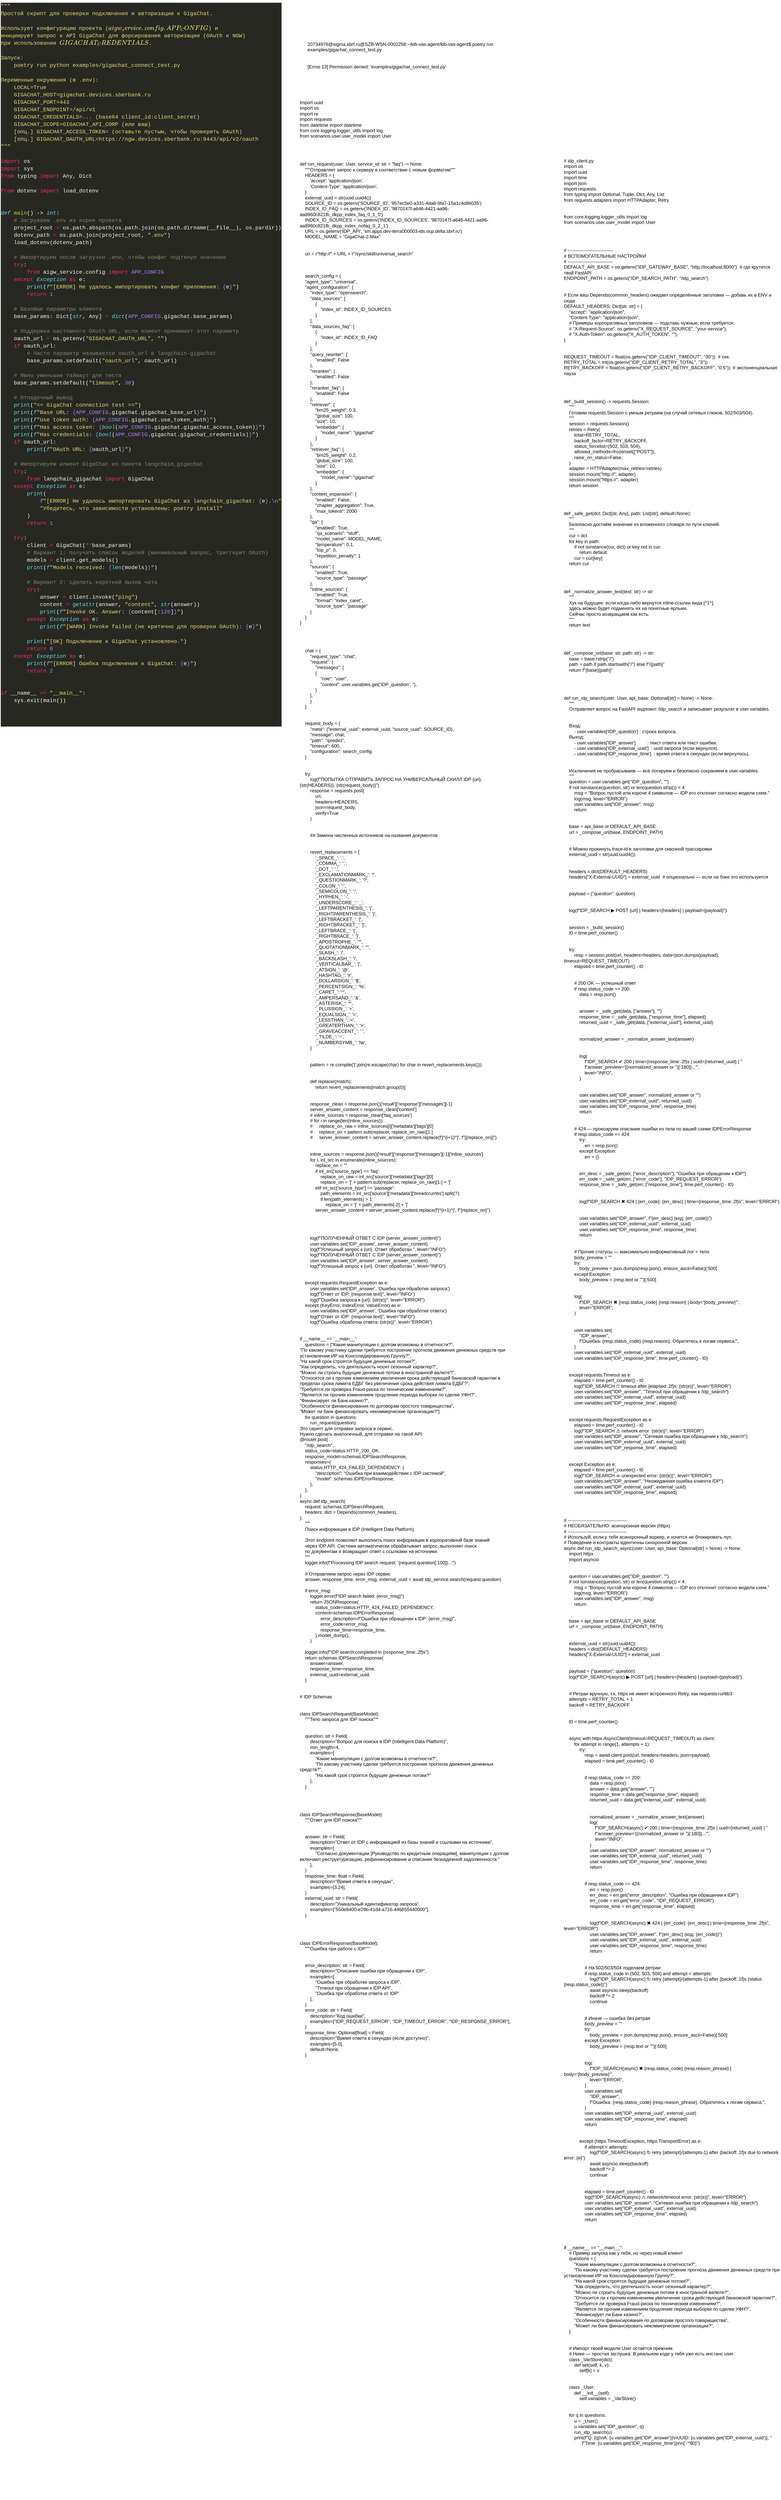<mxfile version="28.2.1">
  <diagram name="Страница — 1" id="YzAyhXTebkGU_6SpY-bU">
    <mxGraphModel dx="1152" dy="692" grid="1" gridSize="10" guides="1" tooltips="1" connect="1" arrows="1" fold="1" page="1" pageScale="1" pageWidth="3300" pageHeight="4681" math="0" shadow="0">
      <root>
        <mxCell id="0" />
        <mxCell id="1" parent="0" />
        <UserObject label="&lt;div style=&quot;color: #f8f8f2;background-color: #272822;font-family: Consolas, &#39;Courier New&#39;, monospace;font-weight: normal;font-size: 14px;line-height: 19px;white-space: pre;&quot;&gt;&lt;div&gt;&lt;span style=&quot;color: #e6db74;&quot;&gt;&quot;&quot;&quot;&lt;/span&gt;&lt;/div&gt;&lt;div&gt;&lt;span style=&quot;color: #e6db74;&quot;&gt;Простой скрипт для проверки подключения и авторизации к GigaChat.&lt;/span&gt;&lt;/div&gt;&lt;br&gt;&lt;div&gt;&lt;span style=&quot;color: #e6db74;&quot;&gt;Использует конфигурацию проекта (`aigw_service.config.APP_CONFIG`) и&lt;/span&gt;&lt;/div&gt;&lt;div&gt;&lt;span style=&quot;color: #e6db74;&quot;&gt;инициирует запрос к API GigaChat для форсирования авторизации (OAuth к NGW)&lt;/span&gt;&lt;/div&gt;&lt;div&gt;&lt;span style=&quot;color: #e6db74;&quot;&gt;при использовании `GIGACHAT_CREDENTIALS`.&lt;/span&gt;&lt;/div&gt;&lt;br&gt;&lt;div&gt;&lt;span style=&quot;color: #e6db74;&quot;&gt;Запуск:&lt;/span&gt;&lt;/div&gt;&lt;div&gt;&lt;span style=&quot;color: #e6db74;&quot;&gt;&amp;nbsp; &amp;nbsp; poetry run python examples/gigachat_connect_test.py&lt;/span&gt;&lt;/div&gt;&lt;br&gt;&lt;div&gt;&lt;span style=&quot;color: #e6db74;&quot;&gt;Переменные окружения (в .env):&lt;/span&gt;&lt;/div&gt;&lt;div&gt;&lt;span style=&quot;color: #e6db74;&quot;&gt;&amp;nbsp; &amp;nbsp; LOCAL=True&lt;/span&gt;&lt;/div&gt;&lt;div&gt;&lt;span style=&quot;color: #e6db74;&quot;&gt;&amp;nbsp; &amp;nbsp; GIGACHAT_HOST=gigachat.devices.sberbank.ru&lt;/span&gt;&lt;/div&gt;&lt;div&gt;&lt;span style=&quot;color: #e6db74;&quot;&gt;&amp;nbsp; &amp;nbsp; GIGACHAT_PORT=443&lt;/span&gt;&lt;/div&gt;&lt;div&gt;&lt;span style=&quot;color: #e6db74;&quot;&gt;&amp;nbsp; &amp;nbsp; GIGACHAT_ENDPOINT=/api/v1&lt;/span&gt;&lt;/div&gt;&lt;div&gt;&lt;span style=&quot;color: #e6db74;&quot;&gt;&amp;nbsp; &amp;nbsp; GIGACHAT_CREDENTIALS=... (base64 client_id:client_secret)&lt;/span&gt;&lt;/div&gt;&lt;div&gt;&lt;span style=&quot;color: #e6db74;&quot;&gt;&amp;nbsp; &amp;nbsp; GIGACHAT_SCOPE=GIGACHAT_API_CORP (или ваш)&lt;/span&gt;&lt;/div&gt;&lt;div&gt;&lt;span style=&quot;color: #e6db74;&quot;&gt;&amp;nbsp; &amp;nbsp; [опц.] GIGACHAT_ACCESS_TOKEN= (оставьте пустым, чтобы проверить OAuth)&lt;/span&gt;&lt;/div&gt;&lt;div&gt;&lt;span style=&quot;color: #e6db74;&quot;&gt;&amp;nbsp; &amp;nbsp; [опц.] GIGACHAT_OAUTH_URL=https://ngw.devices.sberbank.ru:9443/api/v2/oauth&lt;/span&gt;&lt;/div&gt;&lt;div&gt;&lt;span style=&quot;color: #e6db74;&quot;&gt;&quot;&quot;&quot;&lt;/span&gt;&lt;/div&gt;&lt;br&gt;&lt;div&gt;&lt;span style=&quot;color: #f92672;&quot;&gt;import&lt;/span&gt;&lt;span style=&quot;color: #f8f8f2;&quot;&gt; os&lt;/span&gt;&lt;/div&gt;&lt;div&gt;&lt;span style=&quot;color: #f92672;&quot;&gt;import&lt;/span&gt;&lt;span style=&quot;color: #f8f8f2;&quot;&gt; sys&lt;/span&gt;&lt;/div&gt;&lt;div&gt;&lt;span style=&quot;color: #f92672;&quot;&gt;from&lt;/span&gt;&lt;span style=&quot;color: #f8f8f2;&quot;&gt; typing &lt;/span&gt;&lt;span style=&quot;color: #f92672;&quot;&gt;import&lt;/span&gt;&lt;span style=&quot;color: #f8f8f2;&quot;&gt; Any, Dict&lt;/span&gt;&lt;/div&gt;&lt;br&gt;&lt;div&gt;&lt;span style=&quot;color: #f92672;&quot;&gt;from&lt;/span&gt;&lt;span style=&quot;color: #f8f8f2;&quot;&gt; dotenv &lt;/span&gt;&lt;span style=&quot;color: #f92672;&quot;&gt;import&lt;/span&gt;&lt;span style=&quot;color: #f8f8f2;&quot;&gt; load_dotenv&lt;/span&gt;&lt;/div&gt;&lt;br&gt;&lt;br&gt;&lt;div&gt;&lt;span style=&quot;color: #66d9ef;font-style: italic;&quot;&gt;def&lt;/span&gt;&lt;span style=&quot;color: #f8f8f2;&quot;&gt; &lt;/span&gt;&lt;span style=&quot;color: #a6e22e;&quot;&gt;main&lt;/span&gt;&lt;span style=&quot;color: #f8f8f2;&quot;&gt;() -&amp;gt; &lt;/span&gt;&lt;span style=&quot;color: #66d9ef;font-style: italic;&quot;&gt;int&lt;/span&gt;&lt;span style=&quot;color: #f8f8f2;&quot;&gt;:&lt;/span&gt;&lt;/div&gt;&lt;div&gt;&lt;span style=&quot;color: #f8f8f2;&quot;&gt;&amp;nbsp; &amp;nbsp; &lt;/span&gt;&lt;span style=&quot;color: #88846f;&quot;&gt;# Загружаем .env из корня проекта&lt;/span&gt;&lt;/div&gt;&lt;div&gt;&lt;span style=&quot;color: #f8f8f2;&quot;&gt;&amp;nbsp; &amp;nbsp; project_root &lt;/span&gt;&lt;span style=&quot;color: #f92672;&quot;&gt;=&lt;/span&gt;&lt;span style=&quot;color: #f8f8f2;&quot;&gt; os.path.abspath(os.path.join(os.path.dirname(__file__), os.pardir))&lt;/span&gt;&lt;/div&gt;&lt;div&gt;&lt;span style=&quot;color: #f8f8f2;&quot;&gt;&amp;nbsp; &amp;nbsp; dotenv_path &lt;/span&gt;&lt;span style=&quot;color: #f92672;&quot;&gt;=&lt;/span&gt;&lt;span style=&quot;color: #f8f8f2;&quot;&gt; os.path.join(project_root, &lt;/span&gt;&lt;span style=&quot;color: #e6db74;&quot;&gt;&quot;.env&quot;&lt;/span&gt;&lt;span style=&quot;color: #f8f8f2;&quot;&gt;)&lt;/span&gt;&lt;/div&gt;&lt;div&gt;&lt;span style=&quot;color: #f8f8f2;&quot;&gt;&amp;nbsp; &amp;nbsp; load_dotenv(dotenv_path)&lt;/span&gt;&lt;/div&gt;&lt;br&gt;&lt;div&gt;&lt;span style=&quot;color: #f8f8f2;&quot;&gt;&amp;nbsp; &amp;nbsp; &lt;/span&gt;&lt;span style=&quot;color: #88846f;&quot;&gt;# Импортируем после загрузки .env, чтобы конфиг подтянул значения&lt;/span&gt;&lt;/div&gt;&lt;div&gt;&lt;span style=&quot;color: #f8f8f2;&quot;&gt;&amp;nbsp; &amp;nbsp; &lt;/span&gt;&lt;span style=&quot;color: #f92672;&quot;&gt;try&lt;/span&gt;&lt;span style=&quot;color: #f8f8f2;&quot;&gt;:&lt;/span&gt;&lt;/div&gt;&lt;div&gt;&lt;span style=&quot;color: #f8f8f2;&quot;&gt;&amp;nbsp; &amp;nbsp; &amp;nbsp; &amp;nbsp; &lt;/span&gt;&lt;span style=&quot;color: #f92672;&quot;&gt;from&lt;/span&gt;&lt;span style=&quot;color: #f8f8f2;&quot;&gt; aigw_service.config &lt;/span&gt;&lt;span style=&quot;color: #f92672;&quot;&gt;import&lt;/span&gt;&lt;span style=&quot;color: #f8f8f2;&quot;&gt; &lt;/span&gt;&lt;span style=&quot;color: #ae81ff;&quot;&gt;APP_CONFIG&lt;/span&gt;&lt;/div&gt;&lt;div&gt;&lt;span style=&quot;color: #f8f8f2;&quot;&gt;&amp;nbsp; &amp;nbsp; &lt;/span&gt;&lt;span style=&quot;color: #f92672;&quot;&gt;except&lt;/span&gt;&lt;span style=&quot;color: #f8f8f2;&quot;&gt; &lt;/span&gt;&lt;span style=&quot;color: #66d9ef;font-style: italic;&quot;&gt;Exception&lt;/span&gt;&lt;span style=&quot;color: #f8f8f2;&quot;&gt; &lt;/span&gt;&lt;span style=&quot;color: #f92672;&quot;&gt;as&lt;/span&gt;&lt;span style=&quot;color: #f8f8f2;&quot;&gt; e:&lt;/span&gt;&lt;/div&gt;&lt;div&gt;&lt;span style=&quot;color: #f8f8f2;&quot;&gt;&amp;nbsp; &amp;nbsp; &amp;nbsp; &amp;nbsp; &lt;/span&gt;&lt;span style=&quot;color: #66d9ef;&quot;&gt;print&lt;/span&gt;&lt;span style=&quot;color: #f8f8f2;&quot;&gt;(&lt;/span&gt;&lt;span style=&quot;color: #66d9ef;font-style: italic;&quot;&gt;f&lt;/span&gt;&lt;span style=&quot;color: #e6db74;&quot;&gt;&quot;[ERROR] Не удалось импортировать конфиг приложения: &lt;/span&gt;&lt;span style=&quot;color: #ae81ff;&quot;&gt;{&lt;/span&gt;&lt;span style=&quot;color: #f8f8f2;&quot;&gt;e&lt;/span&gt;&lt;span style=&quot;color: #ae81ff;&quot;&gt;}&lt;/span&gt;&lt;span style=&quot;color: #e6db74;&quot;&gt;&quot;&lt;/span&gt;&lt;span style=&quot;color: #f8f8f2;&quot;&gt;)&lt;/span&gt;&lt;/div&gt;&lt;div&gt;&lt;span style=&quot;color: #f8f8f2;&quot;&gt;&amp;nbsp; &amp;nbsp; &amp;nbsp; &amp;nbsp; &lt;/span&gt;&lt;span style=&quot;color: #f92672;&quot;&gt;return&lt;/span&gt;&lt;span style=&quot;color: #f8f8f2;&quot;&gt; &lt;/span&gt;&lt;span style=&quot;color: #ae81ff;&quot;&gt;1&lt;/span&gt;&lt;/div&gt;&lt;br&gt;&lt;div&gt;&lt;span style=&quot;color: #f8f8f2;&quot;&gt;&amp;nbsp; &amp;nbsp; &lt;/span&gt;&lt;span style=&quot;color: #88846f;&quot;&gt;# Базовые параметры клиента&lt;/span&gt;&lt;/div&gt;&lt;div&gt;&lt;span style=&quot;color: #f8f8f2;&quot;&gt;&amp;nbsp; &amp;nbsp; base_params: Dict[&lt;/span&gt;&lt;span style=&quot;color: #66d9ef;font-style: italic;&quot;&gt;str&lt;/span&gt;&lt;span style=&quot;color: #f8f8f2;&quot;&gt;, Any] &lt;/span&gt;&lt;span style=&quot;color: #f92672;&quot;&gt;=&lt;/span&gt;&lt;span style=&quot;color: #f8f8f2;&quot;&gt; &lt;/span&gt;&lt;span style=&quot;color: #66d9ef;font-style: italic;&quot;&gt;dict&lt;/span&gt;&lt;span style=&quot;color: #f8f8f2;&quot;&gt;(&lt;/span&gt;&lt;span style=&quot;color: #ae81ff;&quot;&gt;APP_CONFIG&lt;/span&gt;&lt;span style=&quot;color: #f8f8f2;&quot;&gt;.gigachat.base_params)&lt;/span&gt;&lt;/div&gt;&lt;br&gt;&lt;div&gt;&lt;span style=&quot;color: #f8f8f2;&quot;&gt;&amp;nbsp; &amp;nbsp; &lt;/span&gt;&lt;span style=&quot;color: #88846f;&quot;&gt;# Поддержка кастомного OAuth URL, если клиент принимает этот параметр&lt;/span&gt;&lt;/div&gt;&lt;div&gt;&lt;span style=&quot;color: #f8f8f2;&quot;&gt;&amp;nbsp; &amp;nbsp; oauth_url &lt;/span&gt;&lt;span style=&quot;color: #f92672;&quot;&gt;=&lt;/span&gt;&lt;span style=&quot;color: #f8f8f2;&quot;&gt; os.getenv(&lt;/span&gt;&lt;span style=&quot;color: #e6db74;&quot;&gt;&quot;GIGACHAT_OAUTH_URL&quot;&lt;/span&gt;&lt;span style=&quot;color: #f8f8f2;&quot;&gt;, &lt;/span&gt;&lt;span style=&quot;color: #e6db74;&quot;&gt;&quot;&quot;&lt;/span&gt;&lt;span style=&quot;color: #f8f8f2;&quot;&gt;)&lt;/span&gt;&lt;/div&gt;&lt;div&gt;&lt;span style=&quot;color: #f8f8f2;&quot;&gt;&amp;nbsp; &amp;nbsp; &lt;/span&gt;&lt;span style=&quot;color: #f92672;&quot;&gt;if&lt;/span&gt;&lt;span style=&quot;color: #f8f8f2;&quot;&gt; oauth_url:&lt;/span&gt;&lt;/div&gt;&lt;div&gt;&lt;span style=&quot;color: #f8f8f2;&quot;&gt;&amp;nbsp; &amp;nbsp; &amp;nbsp; &amp;nbsp; &lt;/span&gt;&lt;span style=&quot;color: #88846f;&quot;&gt;# Часто параметр называется oauth_url в langchain-gigachat&lt;/span&gt;&lt;/div&gt;&lt;div&gt;&lt;span style=&quot;color: #f8f8f2;&quot;&gt;&amp;nbsp; &amp;nbsp; &amp;nbsp; &amp;nbsp; base_params.setdefault(&lt;/span&gt;&lt;span style=&quot;color: #e6db74;&quot;&gt;&quot;oauth_url&quot;&lt;/span&gt;&lt;span style=&quot;color: #f8f8f2;&quot;&gt;, oauth_url)&lt;/span&gt;&lt;/div&gt;&lt;br&gt;&lt;div&gt;&lt;span style=&quot;color: #f8f8f2;&quot;&gt;&amp;nbsp; &amp;nbsp; &lt;/span&gt;&lt;span style=&quot;color: #88846f;&quot;&gt;# Явно уменьшим таймаут для теста&lt;/span&gt;&lt;/div&gt;&lt;div&gt;&lt;span style=&quot;color: #f8f8f2;&quot;&gt;&amp;nbsp; &amp;nbsp; base_params.setdefault(&lt;/span&gt;&lt;span style=&quot;color: #e6db74;&quot;&gt;&quot;timeout&quot;&lt;/span&gt;&lt;span style=&quot;color: #f8f8f2;&quot;&gt;, &lt;/span&gt;&lt;span style=&quot;color: #ae81ff;&quot;&gt;30&lt;/span&gt;&lt;span style=&quot;color: #f8f8f2;&quot;&gt;)&lt;/span&gt;&lt;/div&gt;&lt;br&gt;&lt;div&gt;&lt;span style=&quot;color: #f8f8f2;&quot;&gt;&amp;nbsp; &amp;nbsp; &lt;/span&gt;&lt;span style=&quot;color: #88846f;&quot;&gt;# Отладочный вывод&lt;/span&gt;&lt;/div&gt;&lt;div&gt;&lt;span style=&quot;color: #f8f8f2;&quot;&gt;&amp;nbsp; &amp;nbsp; &lt;/span&gt;&lt;span style=&quot;color: #66d9ef;&quot;&gt;print&lt;/span&gt;&lt;span style=&quot;color: #f8f8f2;&quot;&gt;(&lt;/span&gt;&lt;span style=&quot;color: #e6db74;&quot;&gt;&quot;== GigaChat connection test ==&quot;&lt;/span&gt;&lt;span style=&quot;color: #f8f8f2;&quot;&gt;)&lt;/span&gt;&lt;/div&gt;&lt;div&gt;&lt;span style=&quot;color: #f8f8f2;&quot;&gt;&amp;nbsp; &amp;nbsp; &lt;/span&gt;&lt;span style=&quot;color: #66d9ef;&quot;&gt;print&lt;/span&gt;&lt;span style=&quot;color: #f8f8f2;&quot;&gt;(&lt;/span&gt;&lt;span style=&quot;color: #66d9ef;font-style: italic;&quot;&gt;f&lt;/span&gt;&lt;span style=&quot;color: #e6db74;&quot;&gt;&quot;Base URL: &lt;/span&gt;&lt;span style=&quot;color: #ae81ff;&quot;&gt;{APP_CONFIG&lt;/span&gt;&lt;span style=&quot;color: #f8f8f2;&quot;&gt;.gigachat.gigachat_base_url&lt;/span&gt;&lt;span style=&quot;color: #ae81ff;&quot;&gt;}&lt;/span&gt;&lt;span style=&quot;color: #e6db74;&quot;&gt;&quot;&lt;/span&gt;&lt;span style=&quot;color: #f8f8f2;&quot;&gt;)&lt;/span&gt;&lt;/div&gt;&lt;div&gt;&lt;span style=&quot;color: #f8f8f2;&quot;&gt;&amp;nbsp; &amp;nbsp; &lt;/span&gt;&lt;span style=&quot;color: #66d9ef;&quot;&gt;print&lt;/span&gt;&lt;span style=&quot;color: #f8f8f2;&quot;&gt;(&lt;/span&gt;&lt;span style=&quot;color: #66d9ef;font-style: italic;&quot;&gt;f&lt;/span&gt;&lt;span style=&quot;color: #e6db74;&quot;&gt;&quot;Use token auth: &lt;/span&gt;&lt;span style=&quot;color: #ae81ff;&quot;&gt;{APP_CONFIG&lt;/span&gt;&lt;span style=&quot;color: #f8f8f2;&quot;&gt;.gigachat.use_token_auth&lt;/span&gt;&lt;span style=&quot;color: #ae81ff;&quot;&gt;}&lt;/span&gt;&lt;span style=&quot;color: #e6db74;&quot;&gt;&quot;&lt;/span&gt;&lt;span style=&quot;color: #f8f8f2;&quot;&gt;)&lt;/span&gt;&lt;/div&gt;&lt;div&gt;&lt;span style=&quot;color: #f8f8f2;&quot;&gt;&amp;nbsp; &amp;nbsp; &lt;/span&gt;&lt;span style=&quot;color: #66d9ef;&quot;&gt;print&lt;/span&gt;&lt;span style=&quot;color: #f8f8f2;&quot;&gt;(&lt;/span&gt;&lt;span style=&quot;color: #66d9ef;font-style: italic;&quot;&gt;f&lt;/span&gt;&lt;span style=&quot;color: #e6db74;&quot;&gt;&quot;Has access token: &lt;/span&gt;&lt;span style=&quot;color: #ae81ff;&quot;&gt;{&lt;/span&gt;&lt;span style=&quot;color: #66d9ef;font-style: italic;&quot;&gt;bool&lt;/span&gt;&lt;span style=&quot;color: #f8f8f2;&quot;&gt;(&lt;/span&gt;&lt;span style=&quot;color: #ae81ff;&quot;&gt;APP_CONFIG&lt;/span&gt;&lt;span style=&quot;color: #f8f8f2;&quot;&gt;.gigachat.gigachat_access_token)&lt;/span&gt;&lt;span style=&quot;color: #ae81ff;&quot;&gt;}&lt;/span&gt;&lt;span style=&quot;color: #e6db74;&quot;&gt;&quot;&lt;/span&gt;&lt;span style=&quot;color: #f8f8f2;&quot;&gt;)&lt;/span&gt;&lt;/div&gt;&lt;div&gt;&lt;span style=&quot;color: #f8f8f2;&quot;&gt;&amp;nbsp; &amp;nbsp; &lt;/span&gt;&lt;span style=&quot;color: #66d9ef;&quot;&gt;print&lt;/span&gt;&lt;span style=&quot;color: #f8f8f2;&quot;&gt;(&lt;/span&gt;&lt;span style=&quot;color: #66d9ef;font-style: italic;&quot;&gt;f&lt;/span&gt;&lt;span style=&quot;color: #e6db74;&quot;&gt;&quot;Has credentials: &lt;/span&gt;&lt;span style=&quot;color: #ae81ff;&quot;&gt;{&lt;/span&gt;&lt;span style=&quot;color: #66d9ef;font-style: italic;&quot;&gt;bool&lt;/span&gt;&lt;span style=&quot;color: #f8f8f2;&quot;&gt;(&lt;/span&gt;&lt;span style=&quot;color: #ae81ff;&quot;&gt;APP_CONFIG&lt;/span&gt;&lt;span style=&quot;color: #f8f8f2;&quot;&gt;.gigachat.gigachat_credentials)&lt;/span&gt;&lt;span style=&quot;color: #ae81ff;&quot;&gt;}&lt;/span&gt;&lt;span style=&quot;color: #e6db74;&quot;&gt;&quot;&lt;/span&gt;&lt;span style=&quot;color: #f8f8f2;&quot;&gt;)&lt;/span&gt;&lt;/div&gt;&lt;div&gt;&lt;span style=&quot;color: #f8f8f2;&quot;&gt;&amp;nbsp; &amp;nbsp; &lt;/span&gt;&lt;span style=&quot;color: #f92672;&quot;&gt;if&lt;/span&gt;&lt;span style=&quot;color: #f8f8f2;&quot;&gt; oauth_url:&lt;/span&gt;&lt;/div&gt;&lt;div&gt;&lt;span style=&quot;color: #f8f8f2;&quot;&gt;&amp;nbsp; &amp;nbsp; &amp;nbsp; &amp;nbsp; &lt;/span&gt;&lt;span style=&quot;color: #66d9ef;&quot;&gt;print&lt;/span&gt;&lt;span style=&quot;color: #f8f8f2;&quot;&gt;(&lt;/span&gt;&lt;span style=&quot;color: #66d9ef;font-style: italic;&quot;&gt;f&lt;/span&gt;&lt;span style=&quot;color: #e6db74;&quot;&gt;&quot;OAuth URL: &lt;/span&gt;&lt;span style=&quot;color: #ae81ff;&quot;&gt;{&lt;/span&gt;&lt;span style=&quot;color: #f8f8f2;&quot;&gt;oauth_url&lt;/span&gt;&lt;span style=&quot;color: #ae81ff;&quot;&gt;}&lt;/span&gt;&lt;span style=&quot;color: #e6db74;&quot;&gt;&quot;&lt;/span&gt;&lt;span style=&quot;color: #f8f8f2;&quot;&gt;)&lt;/span&gt;&lt;/div&gt;&lt;br&gt;&lt;div&gt;&lt;span style=&quot;color: #f8f8f2;&quot;&gt;&amp;nbsp; &amp;nbsp; &lt;/span&gt;&lt;span style=&quot;color: #88846f;&quot;&gt;# Импортируем клиент GigaChat из пакета langchain_gigachat&lt;/span&gt;&lt;/div&gt;&lt;div&gt;&lt;span style=&quot;color: #f8f8f2;&quot;&gt;&amp;nbsp; &amp;nbsp; &lt;/span&gt;&lt;span style=&quot;color: #f92672;&quot;&gt;try&lt;/span&gt;&lt;span style=&quot;color: #f8f8f2;&quot;&gt;:&lt;/span&gt;&lt;/div&gt;&lt;div&gt;&lt;span style=&quot;color: #f8f8f2;&quot;&gt;&amp;nbsp; &amp;nbsp; &amp;nbsp; &amp;nbsp; &lt;/span&gt;&lt;span style=&quot;color: #f92672;&quot;&gt;from&lt;/span&gt;&lt;span style=&quot;color: #f8f8f2;&quot;&gt; langchain_gigachat &lt;/span&gt;&lt;span style=&quot;color: #f92672;&quot;&gt;import&lt;/span&gt;&lt;span style=&quot;color: #f8f8f2;&quot;&gt; GigaChat&lt;/span&gt;&lt;/div&gt;&lt;div&gt;&lt;span style=&quot;color: #f8f8f2;&quot;&gt;&amp;nbsp; &amp;nbsp; &lt;/span&gt;&lt;span style=&quot;color: #f92672;&quot;&gt;except&lt;/span&gt;&lt;span style=&quot;color: #f8f8f2;&quot;&gt; &lt;/span&gt;&lt;span style=&quot;color: #66d9ef;font-style: italic;&quot;&gt;Exception&lt;/span&gt;&lt;span style=&quot;color: #f8f8f2;&quot;&gt; &lt;/span&gt;&lt;span style=&quot;color: #f92672;&quot;&gt;as&lt;/span&gt;&lt;span style=&quot;color: #f8f8f2;&quot;&gt; e:&lt;/span&gt;&lt;/div&gt;&lt;div&gt;&lt;span style=&quot;color: #f8f8f2;&quot;&gt;&amp;nbsp; &amp;nbsp; &amp;nbsp; &amp;nbsp; &lt;/span&gt;&lt;span style=&quot;color: #66d9ef;&quot;&gt;print&lt;/span&gt;&lt;span style=&quot;color: #f8f8f2;&quot;&gt;(&lt;/span&gt;&lt;/div&gt;&lt;div&gt;&lt;span style=&quot;color: #f8f8f2;&quot;&gt;&amp;nbsp; &amp;nbsp; &amp;nbsp; &amp;nbsp; &amp;nbsp; &amp;nbsp; &lt;/span&gt;&lt;span style=&quot;color: #66d9ef;font-style: italic;&quot;&gt;f&lt;/span&gt;&lt;span style=&quot;color: #e6db74;&quot;&gt;&quot;[ERROR] Не удалось импортировать GigaChat из langchain_gigachat: &lt;/span&gt;&lt;span style=&quot;color: #ae81ff;&quot;&gt;{&lt;/span&gt;&lt;span style=&quot;color: #f8f8f2;&quot;&gt;e&lt;/span&gt;&lt;span style=&quot;color: #ae81ff;&quot;&gt;}&lt;/span&gt;&lt;span style=&quot;color: #e6db74;&quot;&gt;.&lt;/span&gt;&lt;span style=&quot;color: #ae81ff;&quot;&gt;\n&lt;/span&gt;&lt;span style=&quot;color: #e6db74;&quot;&gt;&quot;&lt;/span&gt;&lt;/div&gt;&lt;div&gt;&lt;span style=&quot;color: #f8f8f2;&quot;&gt;&amp;nbsp; &amp;nbsp; &amp;nbsp; &amp;nbsp; &amp;nbsp; &amp;nbsp; &lt;/span&gt;&lt;span style=&quot;color: #e6db74;&quot;&gt;&quot;Убедитесь, что зависимости установлены: poetry install&quot;&lt;/span&gt;&lt;/div&gt;&lt;div&gt;&lt;span style=&quot;color: #f8f8f2;&quot;&gt;&amp;nbsp; &amp;nbsp; &amp;nbsp; &amp;nbsp; )&lt;/span&gt;&lt;/div&gt;&lt;div&gt;&lt;span style=&quot;color: #f8f8f2;&quot;&gt;&amp;nbsp; &amp;nbsp; &amp;nbsp; &amp;nbsp; &lt;/span&gt;&lt;span style=&quot;color: #f92672;&quot;&gt;return&lt;/span&gt;&lt;span style=&quot;color: #f8f8f2;&quot;&gt; &lt;/span&gt;&lt;span style=&quot;color: #ae81ff;&quot;&gt;1&lt;/span&gt;&lt;/div&gt;&lt;br&gt;&lt;div&gt;&lt;span style=&quot;color: #f8f8f2;&quot;&gt;&amp;nbsp; &amp;nbsp; &lt;/span&gt;&lt;span style=&quot;color: #f92672;&quot;&gt;try&lt;/span&gt;&lt;span style=&quot;color: #f8f8f2;&quot;&gt;:&lt;/span&gt;&lt;/div&gt;&lt;div&gt;&lt;span style=&quot;color: #f8f8f2;&quot;&gt;&amp;nbsp; &amp;nbsp; &amp;nbsp; &amp;nbsp; client &lt;/span&gt;&lt;span style=&quot;color: #f92672;&quot;&gt;=&lt;/span&gt;&lt;span style=&quot;color: #f8f8f2;&quot;&gt; GigaChat(&lt;/span&gt;&lt;span style=&quot;color: #f92672;&quot;&gt;**&lt;/span&gt;&lt;span style=&quot;color: #f8f8f2;&quot;&gt;base_params)&lt;/span&gt;&lt;/div&gt;&lt;div&gt;&lt;span style=&quot;color: #f8f8f2;&quot;&gt;&amp;nbsp; &amp;nbsp; &amp;nbsp; &amp;nbsp; &lt;/span&gt;&lt;span style=&quot;color: #88846f;&quot;&gt;# Вариант 1: получить список моделей (минимальный запрос, триггерит OAuth)&lt;/span&gt;&lt;/div&gt;&lt;div&gt;&lt;span style=&quot;color: #f8f8f2;&quot;&gt;&amp;nbsp; &amp;nbsp; &amp;nbsp; &amp;nbsp; models &lt;/span&gt;&lt;span style=&quot;color: #f92672;&quot;&gt;=&lt;/span&gt;&lt;span style=&quot;color: #f8f8f2;&quot;&gt; client.get_models()&lt;/span&gt;&lt;/div&gt;&lt;div&gt;&lt;span style=&quot;color: #f8f8f2;&quot;&gt;&amp;nbsp; &amp;nbsp; &amp;nbsp; &amp;nbsp; &lt;/span&gt;&lt;span style=&quot;color: #66d9ef;&quot;&gt;print&lt;/span&gt;&lt;span style=&quot;color: #f8f8f2;&quot;&gt;(&lt;/span&gt;&lt;span style=&quot;color: #66d9ef;font-style: italic;&quot;&gt;f&lt;/span&gt;&lt;span style=&quot;color: #e6db74;&quot;&gt;&quot;Models received: &lt;/span&gt;&lt;span style=&quot;color: #ae81ff;&quot;&gt;{&lt;/span&gt;&lt;span style=&quot;color: #66d9ef;&quot;&gt;len&lt;/span&gt;&lt;span style=&quot;color: #f8f8f2;&quot;&gt;(models)&lt;/span&gt;&lt;span style=&quot;color: #ae81ff;&quot;&gt;}&lt;/span&gt;&lt;span style=&quot;color: #e6db74;&quot;&gt;&quot;&lt;/span&gt;&lt;span style=&quot;color: #f8f8f2;&quot;&gt;)&lt;/span&gt;&lt;/div&gt;&lt;br&gt;&lt;div&gt;&lt;span style=&quot;color: #f8f8f2;&quot;&gt;&amp;nbsp; &amp;nbsp; &amp;nbsp; &amp;nbsp; &lt;/span&gt;&lt;span style=&quot;color: #88846f;&quot;&gt;# Вариант 2: сделать короткий вызов чата&lt;/span&gt;&lt;/div&gt;&lt;div&gt;&lt;span style=&quot;color: #f8f8f2;&quot;&gt;&amp;nbsp; &amp;nbsp; &amp;nbsp; &amp;nbsp; &lt;/span&gt;&lt;span style=&quot;color: #f92672;&quot;&gt;try&lt;/span&gt;&lt;span style=&quot;color: #f8f8f2;&quot;&gt;:&lt;/span&gt;&lt;/div&gt;&lt;div&gt;&lt;span style=&quot;color: #f8f8f2;&quot;&gt;&amp;nbsp; &amp;nbsp; &amp;nbsp; &amp;nbsp; &amp;nbsp; &amp;nbsp; answer &lt;/span&gt;&lt;span style=&quot;color: #f92672;&quot;&gt;=&lt;/span&gt;&lt;span style=&quot;color: #f8f8f2;&quot;&gt; client.invoke(&lt;/span&gt;&lt;span style=&quot;color: #e6db74;&quot;&gt;&quot;ping&quot;&lt;/span&gt;&lt;span style=&quot;color: #f8f8f2;&quot;&gt;)&lt;/span&gt;&lt;/div&gt;&lt;div&gt;&lt;span style=&quot;color: #f8f8f2;&quot;&gt;&amp;nbsp; &amp;nbsp; &amp;nbsp; &amp;nbsp; &amp;nbsp; &amp;nbsp; content &lt;/span&gt;&lt;span style=&quot;color: #f92672;&quot;&gt;=&lt;/span&gt;&lt;span style=&quot;color: #f8f8f2;&quot;&gt; &lt;/span&gt;&lt;span style=&quot;color: #66d9ef;&quot;&gt;getattr&lt;/span&gt;&lt;span style=&quot;color: #f8f8f2;&quot;&gt;(answer, &lt;/span&gt;&lt;span style=&quot;color: #e6db74;&quot;&gt;&quot;content&quot;&lt;/span&gt;&lt;span style=&quot;color: #f8f8f2;&quot;&gt;, &lt;/span&gt;&lt;span style=&quot;color: #66d9ef;font-style: italic;&quot;&gt;str&lt;/span&gt;&lt;span style=&quot;color: #f8f8f2;&quot;&gt;(answer))&lt;/span&gt;&lt;/div&gt;&lt;div&gt;&lt;span style=&quot;color: #f8f8f2;&quot;&gt;&amp;nbsp; &amp;nbsp; &amp;nbsp; &amp;nbsp; &amp;nbsp; &amp;nbsp; &lt;/span&gt;&lt;span style=&quot;color: #66d9ef;&quot;&gt;print&lt;/span&gt;&lt;span style=&quot;color: #f8f8f2;&quot;&gt;(&lt;/span&gt;&lt;span style=&quot;color: #66d9ef;font-style: italic;&quot;&gt;f&lt;/span&gt;&lt;span style=&quot;color: #e6db74;&quot;&gt;&quot;Invoke OK. Answer: &lt;/span&gt;&lt;span style=&quot;color: #ae81ff;&quot;&gt;{&lt;/span&gt;&lt;span style=&quot;color: #f8f8f2;&quot;&gt;content[:&lt;/span&gt;&lt;span style=&quot;color: #ae81ff;&quot;&gt;120&lt;/span&gt;&lt;span style=&quot;color: #f8f8f2;&quot;&gt;]&lt;/span&gt;&lt;span style=&quot;color: #ae81ff;&quot;&gt;}&lt;/span&gt;&lt;span style=&quot;color: #e6db74;&quot;&gt;&quot;&lt;/span&gt;&lt;span style=&quot;color: #f8f8f2;&quot;&gt;)&lt;/span&gt;&lt;/div&gt;&lt;div&gt;&lt;span style=&quot;color: #f8f8f2;&quot;&gt;&amp;nbsp; &amp;nbsp; &amp;nbsp; &amp;nbsp; &lt;/span&gt;&lt;span style=&quot;color: #f92672;&quot;&gt;except&lt;/span&gt;&lt;span style=&quot;color: #f8f8f2;&quot;&gt; &lt;/span&gt;&lt;span style=&quot;color: #66d9ef;font-style: italic;&quot;&gt;Exception&lt;/span&gt;&lt;span style=&quot;color: #f8f8f2;&quot;&gt; &lt;/span&gt;&lt;span style=&quot;color: #f92672;&quot;&gt;as&lt;/span&gt;&lt;span style=&quot;color: #f8f8f2;&quot;&gt; e:&lt;/span&gt;&lt;/div&gt;&lt;div&gt;&lt;span style=&quot;color: #f8f8f2;&quot;&gt;&amp;nbsp; &amp;nbsp; &amp;nbsp; &amp;nbsp; &amp;nbsp; &amp;nbsp; &lt;/span&gt;&lt;span style=&quot;color: #66d9ef;&quot;&gt;print&lt;/span&gt;&lt;span style=&quot;color: #f8f8f2;&quot;&gt;(&lt;/span&gt;&lt;span style=&quot;color: #66d9ef;font-style: italic;&quot;&gt;f&lt;/span&gt;&lt;span style=&quot;color: #e6db74;&quot;&gt;&quot;[WARN] Invoke failed (не критично для проверки OAuth): &lt;/span&gt;&lt;span style=&quot;color: #ae81ff;&quot;&gt;{&lt;/span&gt;&lt;span style=&quot;color: #f8f8f2;&quot;&gt;e&lt;/span&gt;&lt;span style=&quot;color: #ae81ff;&quot;&gt;}&lt;/span&gt;&lt;span style=&quot;color: #e6db74;&quot;&gt;&quot;&lt;/span&gt;&lt;span style=&quot;color: #f8f8f2;&quot;&gt;)&lt;/span&gt;&lt;/div&gt;&lt;br&gt;&lt;div&gt;&lt;span style=&quot;color: #f8f8f2;&quot;&gt;&amp;nbsp; &amp;nbsp; &amp;nbsp; &amp;nbsp; &lt;/span&gt;&lt;span style=&quot;color: #66d9ef;&quot;&gt;print&lt;/span&gt;&lt;span style=&quot;color: #f8f8f2;&quot;&gt;(&lt;/span&gt;&lt;span style=&quot;color: #e6db74;&quot;&gt;&quot;[OK] Подключение к GigaChat установлено.&quot;&lt;/span&gt;&lt;span style=&quot;color: #f8f8f2;&quot;&gt;)&lt;/span&gt;&lt;/div&gt;&lt;div&gt;&lt;span style=&quot;color: #f8f8f2;&quot;&gt;&amp;nbsp; &amp;nbsp; &amp;nbsp; &amp;nbsp; &lt;/span&gt;&lt;span style=&quot;color: #f92672;&quot;&gt;return&lt;/span&gt;&lt;span style=&quot;color: #f8f8f2;&quot;&gt; &lt;/span&gt;&lt;span style=&quot;color: #ae81ff;&quot;&gt;0&lt;/span&gt;&lt;/div&gt;&lt;div&gt;&lt;span style=&quot;color: #f8f8f2;&quot;&gt;&amp;nbsp; &amp;nbsp; &lt;/span&gt;&lt;span style=&quot;color: #f92672;&quot;&gt;except&lt;/span&gt;&lt;span style=&quot;color: #f8f8f2;&quot;&gt; &lt;/span&gt;&lt;span style=&quot;color: #66d9ef;font-style: italic;&quot;&gt;Exception&lt;/span&gt;&lt;span style=&quot;color: #f8f8f2;&quot;&gt; &lt;/span&gt;&lt;span style=&quot;color: #f92672;&quot;&gt;as&lt;/span&gt;&lt;span style=&quot;color: #f8f8f2;&quot;&gt; e:&lt;/span&gt;&lt;/div&gt;&lt;div&gt;&lt;span style=&quot;color: #f8f8f2;&quot;&gt;&amp;nbsp; &amp;nbsp; &amp;nbsp; &amp;nbsp; &lt;/span&gt;&lt;span style=&quot;color: #66d9ef;&quot;&gt;print&lt;/span&gt;&lt;span style=&quot;color: #f8f8f2;&quot;&gt;(&lt;/span&gt;&lt;span style=&quot;color: #66d9ef;font-style: italic;&quot;&gt;f&lt;/span&gt;&lt;span style=&quot;color: #e6db74;&quot;&gt;&quot;[ERROR] Ошибка подключения к GigaChat: &lt;/span&gt;&lt;span style=&quot;color: #ae81ff;&quot;&gt;{&lt;/span&gt;&lt;span style=&quot;color: #f8f8f2;&quot;&gt;e&lt;/span&gt;&lt;span style=&quot;color: #ae81ff;&quot;&gt;}&lt;/span&gt;&lt;span style=&quot;color: #e6db74;&quot;&gt;&quot;&lt;/span&gt;&lt;span style=&quot;color: #f8f8f2;&quot;&gt;)&lt;/span&gt;&lt;/div&gt;&lt;div&gt;&lt;span style=&quot;color: #f8f8f2;&quot;&gt;&amp;nbsp; &amp;nbsp; &amp;nbsp; &amp;nbsp; &lt;/span&gt;&lt;span style=&quot;color: #f92672;&quot;&gt;return&lt;/span&gt;&lt;span style=&quot;color: #f8f8f2;&quot;&gt; &lt;/span&gt;&lt;span style=&quot;color: #ae81ff;&quot;&gt;2&lt;/span&gt;&lt;/div&gt;&lt;br&gt;&lt;br&gt;&lt;div&gt;&lt;span style=&quot;color: #f92672;&quot;&gt;if&lt;/span&gt;&lt;span style=&quot;color: #f8f8f2;&quot;&gt; __name__ &lt;/span&gt;&lt;span style=&quot;color: #f92672;&quot;&gt;==&lt;/span&gt;&lt;span style=&quot;color: #f8f8f2;&quot;&gt; &lt;/span&gt;&lt;span style=&quot;color: #e6db74;&quot;&gt;&quot;__main__&quot;&lt;/span&gt;&lt;span style=&quot;color: #f8f8f2;&quot;&gt;:&lt;/span&gt;&lt;/div&gt;&lt;div&gt;&lt;span style=&quot;color: #f8f8f2;&quot;&gt;&amp;nbsp; &amp;nbsp; sys.exit(main())&lt;/span&gt;&lt;/div&gt;&lt;br&gt;&lt;br&gt;&lt;br&gt;&lt;/div&gt;" link="&lt;div style=&quot;color: #f8f8f2;background-color: #272822;font-family: Consolas, &#39;Courier New&#39;, monospace;font-weight: normal;font-size: 14px;line-height: 19px;white-space: pre;&quot;&gt;&lt;div&gt;&lt;span style=&quot;color: #e6db74;&quot;&gt;&quot;&quot;&quot;&lt;/span&gt;&lt;/div&gt;&lt;div&gt;&lt;span style=&quot;color: #e6db74;&quot;&gt;Простой скрипт для проверки подключения и авторизации к GigaChat.&lt;/span&gt;&lt;/div&gt;&lt;br&gt;&lt;div&gt;&lt;span style=&quot;color: #e6db74;&quot;&gt;Использует конфигурацию проекта (`aigw_service.config.APP_CONFIG`) и&lt;/span&gt;&lt;/div&gt;&lt;div&gt;&lt;span style=&quot;color: #e6db74;&quot;&gt;инициирует запрос к API GigaChat для форсирования авторизации (OAuth к NGW)&lt;/span&gt;&lt;/div&gt;&lt;div&gt;&lt;span style=&quot;color: #e6db74;&quot;&gt;при использовании `GIGACHAT_CREDENTIALS`.&lt;/span&gt;&lt;/div&gt;&lt;br&gt;&lt;div&gt;&lt;span style=&quot;color: #e6db74;&quot;&gt;Запуск:&lt;/span&gt;&lt;/div&gt;&lt;div&gt;&lt;span style=&quot;color: #e6db74;&quot;&gt;&amp;nbsp; &amp;nbsp; poetry run python examples/gigachat_connect_test.py&lt;/span&gt;&lt;/div&gt;&lt;br&gt;&lt;div&gt;&lt;span style=&quot;color: #e6db74;&quot;&gt;Переменные окружения (в .env):&lt;/span&gt;&lt;/div&gt;&lt;div&gt;&lt;span style=&quot;color: #e6db74;&quot;&gt;&amp;nbsp; &amp;nbsp; LOCAL=True&lt;/span&gt;&lt;/div&gt;&lt;div&gt;&lt;span style=&quot;color: #e6db74;&quot;&gt;&amp;nbsp; &amp;nbsp; GIGACHAT_HOST=gigachat.devices.sberbank.ru&lt;/span&gt;&lt;/div&gt;&lt;div&gt;&lt;span style=&quot;color: #e6db74;&quot;&gt;&amp;nbsp; &amp;nbsp; GIGACHAT_PORT=443&lt;/span&gt;&lt;/div&gt;&lt;div&gt;&lt;span style=&quot;color: #e6db74;&quot;&gt;&amp;nbsp; &amp;nbsp; GIGACHAT_ENDPOINT=/api/v1&lt;/span&gt;&lt;/div&gt;&lt;div&gt;&lt;span style=&quot;color: #e6db74;&quot;&gt;&amp;nbsp; &amp;nbsp; GIGACHAT_CREDENTIALS=... (base64 client_id:client_secret)&lt;/span&gt;&lt;/div&gt;&lt;div&gt;&lt;span style=&quot;color: #e6db74;&quot;&gt;&amp;nbsp; &amp;nbsp; GIGACHAT_SCOPE=GIGACHAT_API_CORP (или ваш)&lt;/span&gt;&lt;/div&gt;&lt;div&gt;&lt;span style=&quot;color: #e6db74;&quot;&gt;&amp;nbsp; &amp;nbsp; [опц.] GIGACHAT_ACCESS_TOKEN= (оставьте пустым, чтобы проверить OAuth)&lt;/span&gt;&lt;/div&gt;&lt;div&gt;&lt;span style=&quot;color: #e6db74;&quot;&gt;&amp;nbsp; &amp;nbsp; [опц.] GIGACHAT_OAUTH_URL=https://ngw.devices.sberbank.ru:9443/api/v2/oauth&lt;/span&gt;&lt;/div&gt;&lt;div&gt;&lt;span style=&quot;color: #e6db74;&quot;&gt;&quot;&quot;&quot;&lt;/span&gt;&lt;/div&gt;&lt;br&gt;&lt;div&gt;&lt;span style=&quot;color: #f92672;&quot;&gt;import&lt;/span&gt;&lt;span style=&quot;color: #f8f8f2;&quot;&gt; os&lt;/span&gt;&lt;/div&gt;&lt;div&gt;&lt;span style=&quot;color: #f92672;&quot;&gt;import&lt;/span&gt;&lt;span style=&quot;color: #f8f8f2;&quot;&gt; sys&lt;/span&gt;&lt;/div&gt;&lt;div&gt;&lt;span style=&quot;color: #f92672;&quot;&gt;from&lt;/span&gt;&lt;span style=&quot;color: #f8f8f2;&quot;&gt; typing &lt;/span&gt;&lt;span style=&quot;color: #f92672;&quot;&gt;import&lt;/span&gt;&lt;span style=&quot;color: #f8f8f2;&quot;&gt; Any, Dict&lt;/span&gt;&lt;/div&gt;&lt;br&gt;&lt;div&gt;&lt;span style=&quot;color: #f92672;&quot;&gt;from&lt;/span&gt;&lt;span style=&quot;color: #f8f8f2;&quot;&gt; dotenv &lt;/span&gt;&lt;span style=&quot;color: #f92672;&quot;&gt;import&lt;/span&gt;&lt;span style=&quot;color: #f8f8f2;&quot;&gt; load_dotenv&lt;/span&gt;&lt;/div&gt;&lt;br&gt;&lt;br&gt;&lt;div&gt;&lt;span style=&quot;color: #66d9ef;font-style: italic;&quot;&gt;def&lt;/span&gt;&lt;span style=&quot;color: #f8f8f2;&quot;&gt; &lt;/span&gt;&lt;span style=&quot;color: #a6e22e;&quot;&gt;main&lt;/span&gt;&lt;span style=&quot;color: #f8f8f2;&quot;&gt;() -&amp;gt; &lt;/span&gt;&lt;span style=&quot;color: #66d9ef;font-style: italic;&quot;&gt;int&lt;/span&gt;&lt;span style=&quot;color: #f8f8f2;&quot;&gt;:&lt;/span&gt;&lt;/div&gt;&lt;div&gt;&lt;span style=&quot;color: #f8f8f2;&quot;&gt;&amp;nbsp; &amp;nbsp; &lt;/span&gt;&lt;span style=&quot;color: #88846f;&quot;&gt;# Загружаем .env из корня проекта&lt;/span&gt;&lt;/div&gt;&lt;div&gt;&lt;span style=&quot;color: #f8f8f2;&quot;&gt;&amp;nbsp; &amp;nbsp; project_root &lt;/span&gt;&lt;span style=&quot;color: #f92672;&quot;&gt;=&lt;/span&gt;&lt;span style=&quot;color: #f8f8f2;&quot;&gt; os.path.abspath(os.path.join(os.path.dirname(__file__), os.pardir))&lt;/span&gt;&lt;/div&gt;&lt;div&gt;&lt;span style=&quot;color: #f8f8f2;&quot;&gt;&amp;nbsp; &amp;nbsp; dotenv_path &lt;/span&gt;&lt;span style=&quot;color: #f92672;&quot;&gt;=&lt;/span&gt;&lt;span style=&quot;color: #f8f8f2;&quot;&gt; os.path.join(project_root, &lt;/span&gt;&lt;span style=&quot;color: #e6db74;&quot;&gt;&quot;.env&quot;&lt;/span&gt;&lt;span style=&quot;color: #f8f8f2;&quot;&gt;)&lt;/span&gt;&lt;/div&gt;&lt;div&gt;&lt;span style=&quot;color: #f8f8f2;&quot;&gt;&amp;nbsp; &amp;nbsp; load_dotenv(dotenv_path)&lt;/span&gt;&lt;/div&gt;&lt;br&gt;&lt;div&gt;&lt;span style=&quot;color: #f8f8f2;&quot;&gt;&amp;nbsp; &amp;nbsp; &lt;/span&gt;&lt;span style=&quot;color: #88846f;&quot;&gt;# Импортируем после загрузки .env, чтобы конфиг подтянул значения&lt;/span&gt;&lt;/div&gt;&lt;div&gt;&lt;span style=&quot;color: #f8f8f2;&quot;&gt;&amp;nbsp; &amp;nbsp; &lt;/span&gt;&lt;span style=&quot;color: #f92672;&quot;&gt;try&lt;/span&gt;&lt;span style=&quot;color: #f8f8f2;&quot;&gt;:&lt;/span&gt;&lt;/div&gt;&lt;div&gt;&lt;span style=&quot;color: #f8f8f2;&quot;&gt;&amp;nbsp; &amp;nbsp; &amp;nbsp; &amp;nbsp; &lt;/span&gt;&lt;span style=&quot;color: #f92672;&quot;&gt;from&lt;/span&gt;&lt;span style=&quot;color: #f8f8f2;&quot;&gt; aigw_service.config &lt;/span&gt;&lt;span style=&quot;color: #f92672;&quot;&gt;import&lt;/span&gt;&lt;span style=&quot;color: #f8f8f2;&quot;&gt; &lt;/span&gt;&lt;span style=&quot;color: #ae81ff;&quot;&gt;APP_CONFIG&lt;/span&gt;&lt;/div&gt;&lt;div&gt;&lt;span style=&quot;color: #f8f8f2;&quot;&gt;&amp;nbsp; &amp;nbsp; &lt;/span&gt;&lt;span style=&quot;color: #f92672;&quot;&gt;except&lt;/span&gt;&lt;span style=&quot;color: #f8f8f2;&quot;&gt; &lt;/span&gt;&lt;span style=&quot;color: #66d9ef;font-style: italic;&quot;&gt;Exception&lt;/span&gt;&lt;span style=&quot;color: #f8f8f2;&quot;&gt; &lt;/span&gt;&lt;span style=&quot;color: #f92672;&quot;&gt;as&lt;/span&gt;&lt;span style=&quot;color: #f8f8f2;&quot;&gt; e:&lt;/span&gt;&lt;/div&gt;&lt;div&gt;&lt;span style=&quot;color: #f8f8f2;&quot;&gt;&amp;nbsp; &amp;nbsp; &amp;nbsp; &amp;nbsp; &lt;/span&gt;&lt;span style=&quot;color: #66d9ef;&quot;&gt;print&lt;/span&gt;&lt;span style=&quot;color: #f8f8f2;&quot;&gt;(&lt;/span&gt;&lt;span style=&quot;color: #66d9ef;font-style: italic;&quot;&gt;f&lt;/span&gt;&lt;span style=&quot;color: #e6db74;&quot;&gt;&quot;[ERROR] Не удалось импортировать конфиг приложения: &lt;/span&gt;&lt;span style=&quot;color: #ae81ff;&quot;&gt;{&lt;/span&gt;&lt;span style=&quot;color: #f8f8f2;&quot;&gt;e&lt;/span&gt;&lt;span style=&quot;color: #ae81ff;&quot;&gt;}&lt;/span&gt;&lt;span style=&quot;color: #e6db74;&quot;&gt;&quot;&lt;/span&gt;&lt;span style=&quot;color: #f8f8f2;&quot;&gt;)&lt;/span&gt;&lt;/div&gt;&lt;div&gt;&lt;span style=&quot;color: #f8f8f2;&quot;&gt;&amp;nbsp; &amp;nbsp; &amp;nbsp; &amp;nbsp; &lt;/span&gt;&lt;span style=&quot;color: #f92672;&quot;&gt;return&lt;/span&gt;&lt;span style=&quot;color: #f8f8f2;&quot;&gt; &lt;/span&gt;&lt;span style=&quot;color: #ae81ff;&quot;&gt;1&lt;/span&gt;&lt;/div&gt;&lt;br&gt;&lt;div&gt;&lt;span style=&quot;color: #f8f8f2;&quot;&gt;&amp;nbsp; &amp;nbsp; &lt;/span&gt;&lt;span style=&quot;color: #88846f;&quot;&gt;# Базовые параметры клиента&lt;/span&gt;&lt;/div&gt;&lt;div&gt;&lt;span style=&quot;color: #f8f8f2;&quot;&gt;&amp;nbsp; &amp;nbsp; base_params: Dict[&lt;/span&gt;&lt;span style=&quot;color: #66d9ef;font-style: italic;&quot;&gt;str&lt;/span&gt;&lt;span style=&quot;color: #f8f8f2;&quot;&gt;, Any] &lt;/span&gt;&lt;span style=&quot;color: #f92672;&quot;&gt;=&lt;/span&gt;&lt;span style=&quot;color: #f8f8f2;&quot;&gt; &lt;/span&gt;&lt;span style=&quot;color: #66d9ef;font-style: italic;&quot;&gt;dict&lt;/span&gt;&lt;span style=&quot;color: #f8f8f2;&quot;&gt;(&lt;/span&gt;&lt;span style=&quot;color: #ae81ff;&quot;&gt;APP_CONFIG&lt;/span&gt;&lt;span style=&quot;color: #f8f8f2;&quot;&gt;.gigachat.base_params)&lt;/span&gt;&lt;/div&gt;&lt;br&gt;&lt;div&gt;&lt;span style=&quot;color: #f8f8f2;&quot;&gt;&amp;nbsp; &amp;nbsp; &lt;/span&gt;&lt;span style=&quot;color: #88846f;&quot;&gt;# Поддержка кастомного OAuth URL, если клиент принимает этот параметр&lt;/span&gt;&lt;/div&gt;&lt;div&gt;&lt;span style=&quot;color: #f8f8f2;&quot;&gt;&amp;nbsp; &amp;nbsp; oauth_url &lt;/span&gt;&lt;span style=&quot;color: #f92672;&quot;&gt;=&lt;/span&gt;&lt;span style=&quot;color: #f8f8f2;&quot;&gt; os.getenv(&lt;/span&gt;&lt;span style=&quot;color: #e6db74;&quot;&gt;&quot;GIGACHAT_OAUTH_URL&quot;&lt;/span&gt;&lt;span style=&quot;color: #f8f8f2;&quot;&gt;, &lt;/span&gt;&lt;span style=&quot;color: #e6db74;&quot;&gt;&quot;&quot;&lt;/span&gt;&lt;span style=&quot;color: #f8f8f2;&quot;&gt;)&lt;/span&gt;&lt;/div&gt;&lt;div&gt;&lt;span style=&quot;color: #f8f8f2;&quot;&gt;&amp;nbsp; &amp;nbsp; &lt;/span&gt;&lt;span style=&quot;color: #f92672;&quot;&gt;if&lt;/span&gt;&lt;span style=&quot;color: #f8f8f2;&quot;&gt; oauth_url:&lt;/span&gt;&lt;/div&gt;&lt;div&gt;&lt;span style=&quot;color: #f8f8f2;&quot;&gt;&amp;nbsp; &amp;nbsp; &amp;nbsp; &amp;nbsp; &lt;/span&gt;&lt;span style=&quot;color: #88846f;&quot;&gt;# Часто параметр называется oauth_url в langchain-gigachat&lt;/span&gt;&lt;/div&gt;&lt;div&gt;&lt;span style=&quot;color: #f8f8f2;&quot;&gt;&amp;nbsp; &amp;nbsp; &amp;nbsp; &amp;nbsp; base_params.setdefault(&lt;/span&gt;&lt;span style=&quot;color: #e6db74;&quot;&gt;&quot;oauth_url&quot;&lt;/span&gt;&lt;span style=&quot;color: #f8f8f2;&quot;&gt;, oauth_url)&lt;/span&gt;&lt;/div&gt;&lt;br&gt;&lt;div&gt;&lt;span style=&quot;color: #f8f8f2;&quot;&gt;&amp;nbsp; &amp;nbsp; &lt;/span&gt;&lt;span style=&quot;color: #88846f;&quot;&gt;# Явно уменьшим таймаут для теста&lt;/span&gt;&lt;/div&gt;&lt;div&gt;&lt;span style=&quot;color: #f8f8f2;&quot;&gt;&amp;nbsp; &amp;nbsp; base_params.setdefault(&lt;/span&gt;&lt;span style=&quot;color: #e6db74;&quot;&gt;&quot;timeout&quot;&lt;/span&gt;&lt;span style=&quot;color: #f8f8f2;&quot;&gt;, &lt;/span&gt;&lt;span style=&quot;color: #ae81ff;&quot;&gt;30&lt;/span&gt;&lt;span style=&quot;color: #f8f8f2;&quot;&gt;)&lt;/span&gt;&lt;/div&gt;&lt;br&gt;&lt;div&gt;&lt;span style=&quot;color: #f8f8f2;&quot;&gt;&amp;nbsp; &amp;nbsp; &lt;/span&gt;&lt;span style=&quot;color: #88846f;&quot;&gt;# Отладочный вывод&lt;/span&gt;&lt;/div&gt;&lt;div&gt;&lt;span style=&quot;color: #f8f8f2;&quot;&gt;&amp;nbsp; &amp;nbsp; &lt;/span&gt;&lt;span style=&quot;color: #66d9ef;&quot;&gt;print&lt;/span&gt;&lt;span style=&quot;color: #f8f8f2;&quot;&gt;(&lt;/span&gt;&lt;span style=&quot;color: #e6db74;&quot;&gt;&quot;== GigaChat connection test ==&quot;&lt;/span&gt;&lt;span style=&quot;color: #f8f8f2;&quot;&gt;)&lt;/span&gt;&lt;/div&gt;&lt;div&gt;&lt;span style=&quot;color: #f8f8f2;&quot;&gt;&amp;nbsp; &amp;nbsp; &lt;/span&gt;&lt;span style=&quot;color: #66d9ef;&quot;&gt;print&lt;/span&gt;&lt;span style=&quot;color: #f8f8f2;&quot;&gt;(&lt;/span&gt;&lt;span style=&quot;color: #66d9ef;font-style: italic;&quot;&gt;f&lt;/span&gt;&lt;span style=&quot;color: #e6db74;&quot;&gt;&quot;Base URL: &lt;/span&gt;&lt;span style=&quot;color: #ae81ff;&quot;&gt;{APP_CONFIG&lt;/span&gt;&lt;span style=&quot;color: #f8f8f2;&quot;&gt;.gigachat.gigachat_base_url&lt;/span&gt;&lt;span style=&quot;color: #ae81ff;&quot;&gt;}&lt;/span&gt;&lt;span style=&quot;color: #e6db74;&quot;&gt;&quot;&lt;/span&gt;&lt;span style=&quot;color: #f8f8f2;&quot;&gt;)&lt;/span&gt;&lt;/div&gt;&lt;div&gt;&lt;span style=&quot;color: #f8f8f2;&quot;&gt;&amp;nbsp; &amp;nbsp; &lt;/span&gt;&lt;span style=&quot;color: #66d9ef;&quot;&gt;print&lt;/span&gt;&lt;span style=&quot;color: #f8f8f2;&quot;&gt;(&lt;/span&gt;&lt;span style=&quot;color: #66d9ef;font-style: italic;&quot;&gt;f&lt;/span&gt;&lt;span style=&quot;color: #e6db74;&quot;&gt;&quot;Use token auth: &lt;/span&gt;&lt;span style=&quot;color: #ae81ff;&quot;&gt;{APP_CONFIG&lt;/span&gt;&lt;span style=&quot;color: #f8f8f2;&quot;&gt;.gigachat.use_token_auth&lt;/span&gt;&lt;span style=&quot;color: #ae81ff;&quot;&gt;}&lt;/span&gt;&lt;span style=&quot;color: #e6db74;&quot;&gt;&quot;&lt;/span&gt;&lt;span style=&quot;color: #f8f8f2;&quot;&gt;)&lt;/span&gt;&lt;/div&gt;&lt;div&gt;&lt;span style=&quot;color: #f8f8f2;&quot;&gt;&amp;nbsp; &amp;nbsp; &lt;/span&gt;&lt;span style=&quot;color: #66d9ef;&quot;&gt;print&lt;/span&gt;&lt;span style=&quot;color: #f8f8f2;&quot;&gt;(&lt;/span&gt;&lt;span style=&quot;color: #66d9ef;font-style: italic;&quot;&gt;f&lt;/span&gt;&lt;span style=&quot;color: #e6db74;&quot;&gt;&quot;Has access token: &lt;/span&gt;&lt;span style=&quot;color: #ae81ff;&quot;&gt;{&lt;/span&gt;&lt;span style=&quot;color: #66d9ef;font-style: italic;&quot;&gt;bool&lt;/span&gt;&lt;span style=&quot;color: #f8f8f2;&quot;&gt;(&lt;/span&gt;&lt;span style=&quot;color: #ae81ff;&quot;&gt;APP_CONFIG&lt;/span&gt;&lt;span style=&quot;color: #f8f8f2;&quot;&gt;.gigachat.gigachat_access_token)&lt;/span&gt;&lt;span style=&quot;color: #ae81ff;&quot;&gt;}&lt;/span&gt;&lt;span style=&quot;color: #e6db74;&quot;&gt;&quot;&lt;/span&gt;&lt;span style=&quot;color: #f8f8f2;&quot;&gt;)&lt;/span&gt;&lt;/div&gt;&lt;div&gt;&lt;span style=&quot;color: #f8f8f2;&quot;&gt;&amp;nbsp; &amp;nbsp; &lt;/span&gt;&lt;span style=&quot;color: #66d9ef;&quot;&gt;print&lt;/span&gt;&lt;span style=&quot;color: #f8f8f2;&quot;&gt;(&lt;/span&gt;&lt;span style=&quot;color: #66d9ef;font-style: italic;&quot;&gt;f&lt;/span&gt;&lt;span style=&quot;color: #e6db74;&quot;&gt;&quot;Has credentials: &lt;/span&gt;&lt;span style=&quot;color: #ae81ff;&quot;&gt;{&lt;/span&gt;&lt;span style=&quot;color: #66d9ef;font-style: italic;&quot;&gt;bool&lt;/span&gt;&lt;span style=&quot;color: #f8f8f2;&quot;&gt;(&lt;/span&gt;&lt;span style=&quot;color: #ae81ff;&quot;&gt;APP_CONFIG&lt;/span&gt;&lt;span style=&quot;color: #f8f8f2;&quot;&gt;.gigachat.gigachat_credentials)&lt;/span&gt;&lt;span style=&quot;color: #ae81ff;&quot;&gt;}&lt;/span&gt;&lt;span style=&quot;color: #e6db74;&quot;&gt;&quot;&lt;/span&gt;&lt;span style=&quot;color: #f8f8f2;&quot;&gt;)&lt;/span&gt;&lt;/div&gt;&lt;div&gt;&lt;span style=&quot;color: #f8f8f2;&quot;&gt;&amp;nbsp; &amp;nbsp; &lt;/span&gt;&lt;span style=&quot;color: #f92672;&quot;&gt;if&lt;/span&gt;&lt;span style=&quot;color: #f8f8f2;&quot;&gt; oauth_url:&lt;/span&gt;&lt;/div&gt;&lt;div&gt;&lt;span style=&quot;color: #f8f8f2;&quot;&gt;&amp;nbsp; &amp;nbsp; &amp;nbsp; &amp;nbsp; &lt;/span&gt;&lt;span style=&quot;color: #66d9ef;&quot;&gt;print&lt;/span&gt;&lt;span style=&quot;color: #f8f8f2;&quot;&gt;(&lt;/span&gt;&lt;span style=&quot;color: #66d9ef;font-style: italic;&quot;&gt;f&lt;/span&gt;&lt;span style=&quot;color: #e6db74;&quot;&gt;&quot;OAuth URL: &lt;/span&gt;&lt;span style=&quot;color: #ae81ff;&quot;&gt;{&lt;/span&gt;&lt;span style=&quot;color: #f8f8f2;&quot;&gt;oauth_url&lt;/span&gt;&lt;span style=&quot;color: #ae81ff;&quot;&gt;}&lt;/span&gt;&lt;span style=&quot;color: #e6db74;&quot;&gt;&quot;&lt;/span&gt;&lt;span style=&quot;color: #f8f8f2;&quot;&gt;)&lt;/span&gt;&lt;/div&gt;&lt;br&gt;&lt;div&gt;&lt;span style=&quot;color: #f8f8f2;&quot;&gt;&amp;nbsp; &amp;nbsp; &lt;/span&gt;&lt;span style=&quot;color: #88846f;&quot;&gt;# Импортируем клиент GigaChat из пакета langchain_gigachat&lt;/span&gt;&lt;/div&gt;&lt;div&gt;&lt;span style=&quot;color: #f8f8f2;&quot;&gt;&amp;nbsp; &amp;nbsp; &lt;/span&gt;&lt;span style=&quot;color: #f92672;&quot;&gt;try&lt;/span&gt;&lt;span style=&quot;color: #f8f8f2;&quot;&gt;:&lt;/span&gt;&lt;/div&gt;&lt;div&gt;&lt;span style=&quot;color: #f8f8f2;&quot;&gt;&amp;nbsp; &amp;nbsp; &amp;nbsp; &amp;nbsp; &lt;/span&gt;&lt;span style=&quot;color: #f92672;&quot;&gt;from&lt;/span&gt;&lt;span style=&quot;color: #f8f8f2;&quot;&gt; langchain_gigachat &lt;/span&gt;&lt;span style=&quot;color: #f92672;&quot;&gt;import&lt;/span&gt;&lt;span style=&quot;color: #f8f8f2;&quot;&gt; GigaChat&lt;/span&gt;&lt;/div&gt;&lt;div&gt;&lt;span style=&quot;color: #f8f8f2;&quot;&gt;&amp;nbsp; &amp;nbsp; &lt;/span&gt;&lt;span style=&quot;color: #f92672;&quot;&gt;except&lt;/span&gt;&lt;span style=&quot;color: #f8f8f2;&quot;&gt; &lt;/span&gt;&lt;span style=&quot;color: #66d9ef;font-style: italic;&quot;&gt;Exception&lt;/span&gt;&lt;span style=&quot;color: #f8f8f2;&quot;&gt; &lt;/span&gt;&lt;span style=&quot;color: #f92672;&quot;&gt;as&lt;/span&gt;&lt;span style=&quot;color: #f8f8f2;&quot;&gt; e:&lt;/span&gt;&lt;/div&gt;&lt;div&gt;&lt;span style=&quot;color: #f8f8f2;&quot;&gt;&amp;nbsp; &amp;nbsp; &amp;nbsp; &amp;nbsp; &lt;/span&gt;&lt;span style=&quot;color: #66d9ef;&quot;&gt;print&lt;/span&gt;&lt;span style=&quot;color: #f8f8f2;&quot;&gt;(&lt;/span&gt;&lt;/div&gt;&lt;div&gt;&lt;span style=&quot;color: #f8f8f2;&quot;&gt;&amp;nbsp; &amp;nbsp; &amp;nbsp; &amp;nbsp; &amp;nbsp; &amp;nbsp; &lt;/span&gt;&lt;span style=&quot;color: #66d9ef;font-style: italic;&quot;&gt;f&lt;/span&gt;&lt;span style=&quot;color: #e6db74;&quot;&gt;&quot;[ERROR] Не удалось импортировать GigaChat из langchain_gigachat: &lt;/span&gt;&lt;span style=&quot;color: #ae81ff;&quot;&gt;{&lt;/span&gt;&lt;span style=&quot;color: #f8f8f2;&quot;&gt;e&lt;/span&gt;&lt;span style=&quot;color: #ae81ff;&quot;&gt;}&lt;/span&gt;&lt;span style=&quot;color: #e6db74;&quot;&gt;.&lt;/span&gt;&lt;span style=&quot;color: #ae81ff;&quot;&gt;\n&lt;/span&gt;&lt;span style=&quot;color: #e6db74;&quot;&gt;&quot;&lt;/span&gt;&lt;/div&gt;&lt;div&gt;&lt;span style=&quot;color: #f8f8f2;&quot;&gt;&amp;nbsp; &amp;nbsp; &amp;nbsp; &amp;nbsp; &amp;nbsp; &amp;nbsp; &lt;/span&gt;&lt;span style=&quot;color: #e6db74;&quot;&gt;&quot;Убедитесь, что зависимости установлены: poetry install&quot;&lt;/span&gt;&lt;/div&gt;&lt;div&gt;&lt;span style=&quot;color: #f8f8f2;&quot;&gt;&amp;nbsp; &amp;nbsp; &amp;nbsp; &amp;nbsp; )&lt;/span&gt;&lt;/div&gt;&lt;div&gt;&lt;span style=&quot;color: #f8f8f2;&quot;&gt;&amp;nbsp; &amp;nbsp; &amp;nbsp; &amp;nbsp; &lt;/span&gt;&lt;span style=&quot;color: #f92672;&quot;&gt;return&lt;/span&gt;&lt;span style=&quot;color: #f8f8f2;&quot;&gt; &lt;/span&gt;&lt;span style=&quot;color: #ae81ff;&quot;&gt;1&lt;/span&gt;&lt;/div&gt;&lt;br&gt;&lt;div&gt;&lt;span style=&quot;color: #f8f8f2;&quot;&gt;&amp;nbsp; &amp;nbsp; &lt;/span&gt;&lt;span style=&quot;color: #f92672;&quot;&gt;try&lt;/span&gt;&lt;span style=&quot;color: #f8f8f2;&quot;&gt;:&lt;/span&gt;&lt;/div&gt;&lt;div&gt;&lt;span style=&quot;color: #f8f8f2;&quot;&gt;&amp;nbsp; &amp;nbsp; &amp;nbsp; &amp;nbsp; client &lt;/span&gt;&lt;span style=&quot;color: #f92672;&quot;&gt;=&lt;/span&gt;&lt;span style=&quot;color: #f8f8f2;&quot;&gt; GigaChat(&lt;/span&gt;&lt;span style=&quot;color: #f92672;&quot;&gt;**&lt;/span&gt;&lt;span style=&quot;color: #f8f8f2;&quot;&gt;base_params)&lt;/span&gt;&lt;/div&gt;&lt;div&gt;&lt;span style=&quot;color: #f8f8f2;&quot;&gt;&amp;nbsp; &amp;nbsp; &amp;nbsp; &amp;nbsp; &lt;/span&gt;&lt;span style=&quot;color: #88846f;&quot;&gt;# Вариант 1: получить список моделей (минимальный запрос, триггерит OAuth)&lt;/span&gt;&lt;/div&gt;&lt;div&gt;&lt;span style=&quot;color: #f8f8f2;&quot;&gt;&amp;nbsp; &amp;nbsp; &amp;nbsp; &amp;nbsp; models &lt;/span&gt;&lt;span style=&quot;color: #f92672;&quot;&gt;=&lt;/span&gt;&lt;span style=&quot;color: #f8f8f2;&quot;&gt; client.get_models()&lt;/span&gt;&lt;/div&gt;&lt;div&gt;&lt;span style=&quot;color: #f8f8f2;&quot;&gt;&amp;nbsp; &amp;nbsp; &amp;nbsp; &amp;nbsp; &lt;/span&gt;&lt;span style=&quot;color: #66d9ef;&quot;&gt;print&lt;/span&gt;&lt;span style=&quot;color: #f8f8f2;&quot;&gt;(&lt;/span&gt;&lt;span style=&quot;color: #66d9ef;font-style: italic;&quot;&gt;f&lt;/span&gt;&lt;span style=&quot;color: #e6db74;&quot;&gt;&quot;Models received: &lt;/span&gt;&lt;span style=&quot;color: #ae81ff;&quot;&gt;{&lt;/span&gt;&lt;span style=&quot;color: #66d9ef;&quot;&gt;len&lt;/span&gt;&lt;span style=&quot;color: #f8f8f2;&quot;&gt;(models)&lt;/span&gt;&lt;span style=&quot;color: #ae81ff;&quot;&gt;}&lt;/span&gt;&lt;span style=&quot;color: #e6db74;&quot;&gt;&quot;&lt;/span&gt;&lt;span style=&quot;color: #f8f8f2;&quot;&gt;)&lt;/span&gt;&lt;/div&gt;&lt;br&gt;&lt;div&gt;&lt;span style=&quot;color: #f8f8f2;&quot;&gt;&amp;nbsp; &amp;nbsp; &amp;nbsp; &amp;nbsp; &lt;/span&gt;&lt;span style=&quot;color: #88846f;&quot;&gt;# Вариант 2: сделать короткий вызов чата&lt;/span&gt;&lt;/div&gt;&lt;div&gt;&lt;span style=&quot;color: #f8f8f2;&quot;&gt;&amp;nbsp; &amp;nbsp; &amp;nbsp; &amp;nbsp; &lt;/span&gt;&lt;span style=&quot;color: #f92672;&quot;&gt;try&lt;/span&gt;&lt;span style=&quot;color: #f8f8f2;&quot;&gt;:&lt;/span&gt;&lt;/div&gt;&lt;div&gt;&lt;span style=&quot;color: #f8f8f2;&quot;&gt;&amp;nbsp; &amp;nbsp; &amp;nbsp; &amp;nbsp; &amp;nbsp; &amp;nbsp; answer &lt;/span&gt;&lt;span style=&quot;color: #f92672;&quot;&gt;=&lt;/span&gt;&lt;span style=&quot;color: #f8f8f2;&quot;&gt; client.invoke(&lt;/span&gt;&lt;span style=&quot;color: #e6db74;&quot;&gt;&quot;ping&quot;&lt;/span&gt;&lt;span style=&quot;color: #f8f8f2;&quot;&gt;)&lt;/span&gt;&lt;/div&gt;&lt;div&gt;&lt;span style=&quot;color: #f8f8f2;&quot;&gt;&amp;nbsp; &amp;nbsp; &amp;nbsp; &amp;nbsp; &amp;nbsp; &amp;nbsp; content &lt;/span&gt;&lt;span style=&quot;color: #f92672;&quot;&gt;=&lt;/span&gt;&lt;span style=&quot;color: #f8f8f2;&quot;&gt; &lt;/span&gt;&lt;span style=&quot;color: #66d9ef;&quot;&gt;getattr&lt;/span&gt;&lt;span style=&quot;color: #f8f8f2;&quot;&gt;(answer, &lt;/span&gt;&lt;span style=&quot;color: #e6db74;&quot;&gt;&quot;content&quot;&lt;/span&gt;&lt;span style=&quot;color: #f8f8f2;&quot;&gt;, &lt;/span&gt;&lt;span style=&quot;color: #66d9ef;font-style: italic;&quot;&gt;str&lt;/span&gt;&lt;span style=&quot;color: #f8f8f2;&quot;&gt;(answer))&lt;/span&gt;&lt;/div&gt;&lt;div&gt;&lt;span style=&quot;color: #f8f8f2;&quot;&gt;&amp;nbsp; &amp;nbsp; &amp;nbsp; &amp;nbsp; &amp;nbsp; &amp;nbsp; &lt;/span&gt;&lt;span style=&quot;color: #66d9ef;&quot;&gt;print&lt;/span&gt;&lt;span style=&quot;color: #f8f8f2;&quot;&gt;(&lt;/span&gt;&lt;span style=&quot;color: #66d9ef;font-style: italic;&quot;&gt;f&lt;/span&gt;&lt;span style=&quot;color: #e6db74;&quot;&gt;&quot;Invoke OK. Answer: &lt;/span&gt;&lt;span style=&quot;color: #ae81ff;&quot;&gt;{&lt;/span&gt;&lt;span style=&quot;color: #f8f8f2;&quot;&gt;content[:&lt;/span&gt;&lt;span style=&quot;color: #ae81ff;&quot;&gt;120&lt;/span&gt;&lt;span style=&quot;color: #f8f8f2;&quot;&gt;]&lt;/span&gt;&lt;span style=&quot;color: #ae81ff;&quot;&gt;}&lt;/span&gt;&lt;span style=&quot;color: #e6db74;&quot;&gt;&quot;&lt;/span&gt;&lt;span style=&quot;color: #f8f8f2;&quot;&gt;)&lt;/span&gt;&lt;/div&gt;&lt;div&gt;&lt;span style=&quot;color: #f8f8f2;&quot;&gt;&amp;nbsp; &amp;nbsp; &amp;nbsp; &amp;nbsp; &lt;/span&gt;&lt;span style=&quot;color: #f92672;&quot;&gt;except&lt;/span&gt;&lt;span style=&quot;color: #f8f8f2;&quot;&gt; &lt;/span&gt;&lt;span style=&quot;color: #66d9ef;font-style: italic;&quot;&gt;Exception&lt;/span&gt;&lt;span style=&quot;color: #f8f8f2;&quot;&gt; &lt;/span&gt;&lt;span style=&quot;color: #f92672;&quot;&gt;as&lt;/span&gt;&lt;span style=&quot;color: #f8f8f2;&quot;&gt; e:&lt;/span&gt;&lt;/div&gt;&lt;div&gt;&lt;span style=&quot;color: #f8f8f2;&quot;&gt;&amp;nbsp; &amp;nbsp; &amp;nbsp; &amp;nbsp; &amp;nbsp; &amp;nbsp; &lt;/span&gt;&lt;span style=&quot;color: #66d9ef;&quot;&gt;print&lt;/span&gt;&lt;span style=&quot;color: #f8f8f2;&quot;&gt;(&lt;/span&gt;&lt;span style=&quot;color: #66d9ef;font-style: italic;&quot;&gt;f&lt;/span&gt;&lt;span style=&quot;color: #e6db74;&quot;&gt;&quot;[WARN] Invoke failed (не критично для проверки OAuth): &lt;/span&gt;&lt;span style=&quot;color: #ae81ff;&quot;&gt;{&lt;/span&gt;&lt;span style=&quot;color: #f8f8f2;&quot;&gt;e&lt;/span&gt;&lt;span style=&quot;color: #ae81ff;&quot;&gt;}&lt;/span&gt;&lt;span style=&quot;color: #e6db74;&quot;&gt;&quot;&lt;/span&gt;&lt;span style=&quot;color: #f8f8f2;&quot;&gt;)&lt;/span&gt;&lt;/div&gt;&lt;br&gt;&lt;div&gt;&lt;span style=&quot;color: #f8f8f2;&quot;&gt;&amp;nbsp; &amp;nbsp; &amp;nbsp; &amp;nbsp; &lt;/span&gt;&lt;span style=&quot;color: #66d9ef;&quot;&gt;print&lt;/span&gt;&lt;span style=&quot;color: #f8f8f2;&quot;&gt;(&lt;/span&gt;&lt;span style=&quot;color: #e6db74;&quot;&gt;&quot;[OK] Подключение к GigaChat установлено.&quot;&lt;/span&gt;&lt;span style=&quot;color: #f8f8f2;&quot;&gt;)&lt;/span&gt;&lt;/div&gt;&lt;div&gt;&lt;span style=&quot;color: #f8f8f2;&quot;&gt;&amp;nbsp; &amp;nbsp; &amp;nbsp; &amp;nbsp; &lt;/span&gt;&lt;span style=&quot;color: #f92672;&quot;&gt;return&lt;/span&gt;&lt;span style=&quot;color: #f8f8f2;&quot;&gt; &lt;/span&gt;&lt;span style=&quot;color: #ae81ff;&quot;&gt;0&lt;/span&gt;&lt;/div&gt;&lt;div&gt;&lt;span style=&quot;color: #f8f8f2;&quot;&gt;&amp;nbsp; &amp;nbsp; &lt;/span&gt;&lt;span style=&quot;color: #f92672;&quot;&gt;except&lt;/span&gt;&lt;span style=&quot;color: #f8f8f2;&quot;&gt; &lt;/span&gt;&lt;span style=&quot;color: #66d9ef;font-style: italic;&quot;&gt;Exception&lt;/span&gt;&lt;span style=&quot;color: #f8f8f2;&quot;&gt; &lt;/span&gt;&lt;span style=&quot;color: #f92672;&quot;&gt;as&lt;/span&gt;&lt;span style=&quot;color: #f8f8f2;&quot;&gt; e:&lt;/span&gt;&lt;/div&gt;&lt;div&gt;&lt;span style=&quot;color: #f8f8f2;&quot;&gt;&amp;nbsp; &amp;nbsp; &amp;nbsp; &amp;nbsp; &lt;/span&gt;&lt;span style=&quot;color: #66d9ef;&quot;&gt;print&lt;/span&gt;&lt;span style=&quot;color: #f8f8f2;&quot;&gt;(&lt;/span&gt;&lt;span style=&quot;color: #66d9ef;font-style: italic;&quot;&gt;f&lt;/span&gt;&lt;span style=&quot;color: #e6db74;&quot;&gt;&quot;[ERROR] Ошибка подключения к GigaChat: &lt;/span&gt;&lt;span style=&quot;color: #ae81ff;&quot;&gt;{&lt;/span&gt;&lt;span style=&quot;color: #f8f8f2;&quot;&gt;e&lt;/span&gt;&lt;span style=&quot;color: #ae81ff;&quot;&gt;}&lt;/span&gt;&lt;span style=&quot;color: #e6db74;&quot;&gt;&quot;&lt;/span&gt;&lt;span style=&quot;color: #f8f8f2;&quot;&gt;)&lt;/span&gt;&lt;/div&gt;&lt;div&gt;&lt;span style=&quot;color: #f8f8f2;&quot;&gt;&amp;nbsp; &amp;nbsp; &amp;nbsp; &amp;nbsp; &lt;/span&gt;&lt;span style=&quot;color: #f92672;&quot;&gt;return&lt;/span&gt;&lt;span style=&quot;color: #f8f8f2;&quot;&gt; &lt;/span&gt;&lt;span style=&quot;color: #ae81ff;&quot;&gt;2&lt;/span&gt;&lt;/div&gt;&lt;br&gt;&lt;br&gt;&lt;div&gt;&lt;span style=&quot;color: #f92672;&quot;&gt;if&lt;/span&gt;&lt;span style=&quot;color: #f8f8f2;&quot;&gt; __name__ &lt;/span&gt;&lt;span style=&quot;color: #f92672;&quot;&gt;==&lt;/span&gt;&lt;span style=&quot;color: #f8f8f2;&quot;&gt; &lt;/span&gt;&lt;span style=&quot;color: #e6db74;&quot;&gt;&quot;__main__&quot;&lt;/span&gt;&lt;span style=&quot;color: #f8f8f2;&quot;&gt;:&lt;/span&gt;&lt;/div&gt;&lt;div&gt;&lt;span style=&quot;color: #f8f8f2;&quot;&gt;&amp;nbsp; &amp;nbsp; sys.exit(main())&lt;/span&gt;&lt;/div&gt;&lt;br&gt;&lt;br&gt;&lt;br&gt;&lt;/div&gt;" id="6TUQVXqevLIUsPXIy-Aa-1">
          <mxCell style="text;whiteSpace=wrap;html=1;" parent="1" vertex="1">
            <mxGeometry x="260" y="80" width="560" height="1890" as="geometry" />
          </mxCell>
        </UserObject>
        <UserObject label="20734976@sigma.sbrf.ru@SZB-WSN-0002258:~/kib-vas-agent/kib-vas-agent$ poetry run examples/gigachat_connect_test.py &#xa;&#xa;&#xa;[Errno 13] Permission denied: &#39;examples/gigachat_connect_test.py&#39;" link="20734976@sigma.sbrf.ru@SZB-WSN-0002258:~/kib-vas-agent/kib-vas-agent$ poetry run examples/gigachat_connect_test.py &#xa;&#xa;&#xa;[Errno 13] Permission denied: &#39;examples/gigachat_connect_test.py&#39;" id="DSNMYpRrBqVaP7X5KKwe-1">
          <mxCell style="text;whiteSpace=wrap;" parent="1" vertex="1">
            <mxGeometry x="1050" y="180" width="560" height="100" as="geometry" />
          </mxCell>
        </UserObject>
        <UserObject label="import uuid&#xa;import os&#xa;import re&#xa;import requests&#xa;from datetime import datetime&#xa;from core.logging.logger_utils import log&#xa;from scenarios.user.user_model import User&#xa;&#xa;&#xa;&#xa;&#xa;def run_request(user: User, service_id: str = &quot;faq&quot;) -&gt; None:&#xa;    &quot;&quot;&quot;Отправляет запрос к серверу в соответствии с новым форматом&quot;&quot;&quot;&#xa;    HEADERS = {&#xa;        &#39;accept&#39;: &#39;application/json&#39;,&#xa;        &#39;Content-Type&#39;: &#39;application/json&#39;,&#xa;    }&#xa;    external_uuid = str(uuid.uuid4())&#xa;    SOURCE_ID = os.getenv(&#39;SOURCE_ID&#39;, &#39;957ec5e0-a331-4da8-9fa7-15a1c4d86035&#39;)&#xa;    INDEX_ID_FAQ = os.getenv(&#39;INDEX_ID&#39;, &#39;9870147f-a646-4421-aa96-aa8960c821fb_dkpp_index_faq_0_1_0&#39;)&#xa;    INDEX_ID_SOURCES = os.getenv(&#39;INDEX_ID_SOURCES&#39;, &#39;9870147f-a646-4421-aa96-aa8960c821fb_dkpp_index_nofaq_0_2_1&#39;)&#xa;    URL = os.getenv(&#39;IDP_API&#39;, &#39;sm.apps.dev-terra000003-ids.ocp.delta.sbrf.ru&#39;)&#xa;    MODEL_NAME = &quot;GigaChat-2-Max&quot;&#xa;&#xa;&#xa;    uri = r&quot;http://&quot; + URL + r&quot;/sync/skill/universal_search&quot;&#xa;&#xa;&#xa;        &#xa;    search_config = {&#xa;    &quot;agent_type&quot;: &quot;universal&quot;,&#xa;    &quot;agent_configuration&quot;: {&#xa;        &quot;index_type&quot;: &quot;opensearch&quot;,&#xa;        &quot;data_sources&quot;: [&#xa;            {&#xa;                &quot;index_id&quot;: INDEX_ID_SOURCES&#xa;            }&#xa;        ],&#xa;        &quot;data_sources_faq&quot;: [&#xa;            {&#xa;                &quot;index_id&quot;: INDEX_ID_FAQ&#xa;            }&#xa;        ],&#xa;        &quot;query_rewriter&quot;: {&#xa;            &quot;enabled&quot;: False&#xa;        },&#xa;        &quot;reranker&quot;: {&#xa;            &quot;enabled&quot;: False&#xa;        },&#xa;        &quot;reranker_faq&quot;: {&#xa;            &quot;enabled&quot;: False&#xa;        },&#xa;        &quot;retriever&quot;: {&#xa;            &quot;bm25_weight&quot;: 0.3,&#xa;            &quot;global_size&quot;: 100,&#xa;            &quot;size&quot;: 10,&#xa;            &quot;embedder&quot;: {&#xa;                &quot;model_name&quot;: &quot;gigachat&quot;&#xa;            }&#xa;        },&#xa;        &quot;retriever_faq&quot;: {&#xa;            &quot;bm25_weight&quot;: 0.2,&#xa;            &quot;global_size&quot;: 100,&#xa;            &quot;size&quot;: 10,&#xa;            &quot;embedder&quot;: {&#xa;                &quot;model_name&quot;: &quot;gigachat&quot;&#xa;            }&#xa;        },&#xa;        &quot;context_expansion&quot;: {&#xa;            &quot;enabled&quot;: False,&#xa;            &quot;chapter_aggregation&quot;: True,&#xa;            &quot;max_tokens&quot;: 2000&#xa;        },&#xa;        &quot;qa&quot;: {&#xa;            &quot;enabled&quot;: True,&#xa;            &quot;qa_scenario&quot;: &quot;stuff&quot;,&#xa;            &quot;model_name&quot;: MODEL_NAME,&#xa;            &quot;temperature&quot;: 0.1,&#xa;            &quot;top_p&quot;: 0,&#xa;            &quot;repetition_penalty&quot;: 1&#xa;        },&#xa;        &quot;sources&quot;: {&#xa;            &quot;enabled&quot;: True,&#xa;            &quot;source_type&quot;: &quot;passage&quot;&#xa;        },&#xa;        &quot;inline_sources&quot;: {&#xa;            &quot;enabled&quot;: True,&#xa;            &quot;format&quot;: &quot;index_caret&quot;,&#xa;            &quot;source_type&quot;: &quot;passage&quot;&#xa;        }&#xa;    }&#xa;}&#xa;&#xa;&#xa;&#xa;&#xa;    chat = {&#xa;        &quot;request_type&quot;: &quot;chat&quot;,&#xa;        &quot;request&quot;: {&#xa;            &quot;messages&quot;: [&#xa;            {&#xa;                &quot;role&quot;: &quot;user&quot;,&#xa;                &quot;content&quot;: user.variables.get(&#39;IDP_question&#39;, &#39;&#39;),&#xa;            }&#xa;        ],&#xa;        }&#xa;    }&#xa;&#xa;&#xa;    request_body = {&#xa;        &quot;meta&quot;: {&quot;external_uuid&quot;: external_uuid, &quot;source_uuid&quot;: SOURCE_ID},&#xa;        &quot;message&quot;: chat,&#xa;        &quot;path&quot;: &quot;/predict&quot;,&#xa;        &quot;timeout&quot;: 600,&#xa;        &quot;configuration&quot;: search_config&#xa;    }&#xa;&#xa;&#xa;    try:&#xa;        log(f&quot;ПОПЫТКА ОТПРАВИТЬ ЗАПРОС НА УНИВЕРСАЛЬНЫЙ СКИЛЛ IDP {uri}, {str(HEADERS)}, {str(request_body)}&quot;)&#xa;        response = requests.post(&#xa;            uri,&#xa;            headers=HEADERS,&#xa;            json=request_body,&#xa;            verify=True&#xa;        )&#xa;&#xa;&#xa;        ## Замена численных источников на названия документов&#xa;&#xa;&#xa;        revert_replacements = {&#xa;            &#39;_SPACE_&#39;: &#39; &#39;,&#xa;            &#39;_COMMA_&#39;: &#39;,&#39;,&#xa;            &#39;_DOT_&#39;: &#39;.&#39;,&#xa;            &#39;_EXCLAMATIONMARK_&#39;: &#39;!&#39;,&#xa;            &#39;_QUESTIONMARK_&#39;: &#39;?&#39;,&#xa;            &#39;_COLON_&#39;: &#39;:&#39;,&#xa;            &#39;_SEMICOLON_&#39;: &#39;;&#39;,&#xa;            &#39;_HYPHEN_&#39;: &#39;-&#39;,&#xa;            &#39;_UNDERSCORE_&#39;: &#39;_&#39;,&#xa;            &#39;_LEFTPARENTHESIS_&#39;: &#39;(&#39;,&#xa;            &#39;_RIGHTPARENTHESIS_&#39;: &#39;)&#39;,&#xa;            &#39;_LEFTBRACKET_&#39;: &#39;[&#39;,&#xa;            &#39;_RIGHTBRACKET_&#39;: &#39;]&#39;,&#xa;            &#39;_LEFTBRACE_&#39;: &#39;{&#39;,&#xa;            &#39;_RIGHTBRACE_&#39;: &#39;}&#39;,&#xa;            &#39;_APOSTROPHE_&#39;: &quot;&#39;&quot;,&#xa;            &#39;_QUOTATIONMARK_&#39;: &#39;&quot;&#39;,&#xa;            &#39;_SLASH_&#39;: &#39;/&#39;,&#xa;            &#39;_BACKSLASH_&#39;: &#39;\\&#39;,&#xa;            &#39;_VERTICALBAR_&#39;: &#39;|&#39;,&#xa;            &#39;_ATSIGN_&#39;: &#39;@&#39;,&#xa;            &#39;_HASHTAG_&#39;: &#39;#&#39;,&#xa;            &#39;_DOLLARSIGN_&#39;: &#39;$&#39;,&#xa;            &#39;_PERCENTSIGN_&#39;: &#39;%&#39;,&#xa;            &#39;_CARET_&#39;: &#39;^&#39;,&#xa;            &#39;_AMPERSAND_&#39;: &#39;&amp;&#39;,&#xa;            &#39;_ASTERISK_&#39;: &#39;*&#39;,&#xa;            &#39;_PLUSSIGN_&#39;: &#39;+&#39;,&#xa;            &#39;_EQUALSIGN_&#39;: &#39;=&#39;,&#xa;            &#39;_LESSTHAN_&#39;: &#39;&lt;&#39;,&#xa;            &#39;_GREATERTHAN_&#39;: &#39;&gt;&#39;,&#xa;            &#39;_GRAVEACCENT_&#39;: &#39;`&#39;,&#xa;            &#39;_TILDE_&#39;: &#39;~&#39;,&#xa;            &#39;_NUMBERSYMB_&#39;: &#39;№&#39;,&#xa;        }&#xa;&#xa;&#xa;        pattern = re.compile(&#39;|&#39;.join(re.escape(char) for char in revert_replacements.keys()))&#xa;&#xa;&#xa;        def replacer(match):&#xa;            return revert_replacements[match.group(0)]&#xa;&#xa;&#xa;        response_clean = response.json()[&#39;result&#39;][&#39;response&#39;][&#39;messages&#39;][-1]&#xa;        server_answer_content = response_clean[&#39;content&#39;]&#xa;        # inline_sources = response_clean[&#39;faq_sources&#39;]&#xa;        # for i in range(len(inline_sources)):&#xa;        #     replace_on_raw = inline_sources[i][&#39;metadata&#39;][&#39;tags&#39;][0]&#xa;        #     replace_on = pattern.sub(replacer, replace_on_raw)[1:]&#xa;        #     server_answer_content = server_answer_content.replace(f&#39;[^{i+1}^]&#39;, f&quot;[{replace_on}]&quot;)&#xa;&#xa;&#xa;        inline_sources = response.json()[&#39;result&#39;][&#39;response&#39;][&#39;messages&#39;][-1][&#39;inline_sources&#39;]&#xa;        for i, inl_src in enumerate(inline_sources):&#xa;            replace_on = &quot;&quot;&#xa;            if inl_src[&#39;source_type&#39;] == &#39;faq&#39;:&#xa;                replace_on_raw = inl_src[&#39;source&#39;][&#39;metadata&#39;][&#39;tags&#39;][0]&#xa;                replace_on = &#39;[&#39; + pattern.sub(replacer, replace_on_raw)[1:] + &#39;]&#39;&#xa;            elif inl_src[&#39;source_type&#39;] == &#39;passage&#39;:&#xa;                path_elements = inl_src[&#39;source&#39;][&#39;metadata&#39;][&#39;breadcrumbs&#39;].split(&#39;/&#39;)&#xa;                if len(path_elements) &gt; 1:&#xa;                    replace_on = &#39;[&#39; + path_elements[-2] + &#39;]&#39;&#xa;            server_answer_content = server_answer_content.replace(f&#39;[^{i+1}^]&#39;, f&quot;{replace_on}&quot;)&#xa;&#xa;&#xa;&#xa;&#xa;        log(f&quot;ПОЛУЧЕННЫЙ ОТВЕТ С IDP {server_answer_content}&quot;)&#xa;        user.variables.set(&#39;IDP_answer&#39;, server_answer_content)&#xa;        log(f&quot;Успешный запрос к {uri}. Ответ обработан.&quot;, level=&quot;INFO&quot;)&#xa;        log(f&quot;ПОЛУЧЕННЫЙ ОТВЕТ С IDP {server_answer_content}&quot;)&#xa;        user.variables.set(&#39;IDP_answer&#39;, server_answer_content)&#xa;        log(f&quot;Успешный запрос к {uri}. Ответ обработан.&quot;, level=&quot;INFO&quot;)&#xa;&#xa;&#xa;    except requests.RequestException as e:&#xa;        user.variables.set(&#39;IDP_answer&#39;, &#39;Ошибка при обработке запроса&#39;)&#xa;        log(f&quot;Ответ от IDP: {response.text}&quot;, level=&quot;INFO&quot;)&#xa;        log(f&quot;Ошибка запроса к {uri}: {str(e)}&quot;, level=&quot;ERROR&quot;)&#xa;    except (KeyError, IndexError, ValueError) as e:&#xa;        user.variables.set(&#39;IDP_answer&#39;, &#39;Ошибка при обработке ответа&#39;)&#xa;        log(f&quot;Ответ от IDP: {response.text}&quot;, level=&quot;INFO&quot;)&#xa;        log(f&quot;Ошибка обработки ответа: {str(e)}&quot;, level=&quot;ERROR&quot;)&#xa;&#xa;&#xa;if __name__ == &#39;__main__&#39;:&#xa;    questions = [&quot;Какие манипуляции с долгом возможны в отчетности?&quot;,&#xa;&quot;По какому участнику сделки требуется построение прогноза движения денежных средств при установлении ИР на Консолидированную Группу?&quot;,&#xa;&quot;На какой срок строятся будущие денежные потоки?&quot;,&#xa;&quot;Как определить, что деятельность носит сезонный характер?&quot;,&#xa;&quot;Можно ли строить будущие денежные потоки в иностранной валюте?&quot;,&#xa;&quot;Относится ли к прочим изменениям увеличение срока действующей банковской гарантии в пределах срока лимита ЕДБГ без увеличения срока действия лимита ЕДБГ?&quot;,&#xa;&quot;Требуется ли проверка Fraud-риска по техническим изменениям?&quot;,&#xa;&quot;Является ли прочим изменением продление периода выборки по сделке УФН?&quot;,&#xa;&quot;Финансирует ли Банк казино?&quot;,&#xa;&quot;Особенности финансирования по договорам простого товарищества&quot;,&#xa;&quot;Может ли банк финансировать некоммерческие организации?&quot;]&#xa;    for question in questions:&#xa;        run_request(question)&#xa;Это скрипт для отправки запроса в сервис.&#xa;Нужно сделать аналогичный, для отправки на такой API:&#xa;@router.post(&#xa;    &quot;/idp_search&quot;,&#xa;    status_code=status.HTTP_200_OK,&#xa;    response_model=schemas.IDPSearchResponse,&#xa;    responses={&#xa;        status.HTTP_424_FAILED_DEPENDENCY: {&#xa;            &quot;description&quot;: &quot;Ошибка при взаимодействии с IDP системой&quot;,&#xa;            &quot;model&quot;: schemas.IDPErrorResponse,&#xa;        },&#xa;    },&#xa;)&#xa;async def idp_search(&#xa;    request: schemas.IDPSearchRequest,&#xa;    headers: dict = Depends(common_headers),&#xa;):&#xa;    &quot;&quot;&quot;&#xa;    Поиск информации в IDP (Intelligent Data Platform).&#xa;    &#xa;    Этот endpoint позволяет выполнить поиск информации в корпоративной базе знаний &#xa;    через IDP API. Система автоматически обрабатывает запрос, выполняет поиск&#xa;    по документам и возвращает ответ с ссылками на источники.&#xa;    &quot;&quot;&quot;&#xa;    logger.info(f&quot;Processing IDP search request: &#39;{request.question[:100]}...&#39;&quot;)&#xa;    &#xa;    # Отправляем запрос через IDP сервис&#xa;    answer, response_time, error_msg, external_uuid = await idp_service.search(request.question)&#xa;    &#xa;    if error_msg:&#xa;        logger.error(f&quot;IDP search failed: {error_msg}&quot;)&#xa;        return JSONResponse(&#xa;            status_code=status.HTTP_424_FAILED_DEPENDENCY,&#xa;            content=schemas.IDPErrorResponse(&#xa;                error_description=f&quot;Ошибка при обращении к IDP: {error_msg}&quot;,&#xa;                error_code=error_msg,&#xa;                response_time=response_time,&#xa;            ).model_dump(),&#xa;        )&#xa;    &#xa;    logger.info(f&quot;IDP search completed in {response_time:.2f}s&quot;)&#xa;    return schemas.IDPSearchResponse(&#xa;        answer=answer,&#xa;        response_time=response_time,&#xa;        external_uuid=external_uuid,&#xa;    )&#xa;&#xa;&#xa;# IDP Schemas&#xa;&#xa;&#xa;class IDPSearchRequest(BaseModel):&#xa;    &quot;&quot;&quot;Тело запроса для IDP поиска&quot;&quot;&quot;&#xa;&#xa;&#xa;    question: str = Field(&#xa;        description=&quot;Вопрос для поиска в IDP (Intelligent Data Platform)&quot;,&#xa;        min_length=4,&#xa;        examples=[&#xa;            &quot;Какие манипуляции с долгом возможны в отчетности?&quot;,&#xa;            &quot;По какому участнику сделки требуется построение прогноза движения денежных средств?&quot;,&#xa;            &quot;На какой срок строятся будущие денежные потоки?&quot;&#xa;        ],&#xa;    )&#xa;&#xa;&#xa;&#xa;&#xa;class IDPSearchResponse(BaseModel):&#xa;    &quot;&quot;&quot;Ответ для IDP поиска&quot;&quot;&quot;&#xa;&#xa;&#xa;    answer: str = Field(&#xa;        description=&quot;Ответ от IDP с информацией из базы знаний и ссылками на источники&quot;,&#xa;        examples=[&#xa;            &quot;Согласно документации [Руководство по кредитным операциям], манипуляции с долгом включают реструктуризацию, рефинансирование и списание безнадежной задолженности.&quot;&#xa;        ],&#xa;    )&#xa;    response_time: float = Field(&#xa;        description=&quot;Время ответа в секундах&quot;,&#xa;        examples=[3.24],&#xa;    )&#xa;    external_uuid: str = Field(&#xa;        description=&quot;Уникальный идентификатор запроса&quot;,&#xa;        examples=[&quot;550e8400-e29b-41d4-a716-446655440000&quot;],&#xa;    )&#xa;&#xa;&#xa;&#xa;&#xa;class IDPErrorResponse(BaseModel):&#xa;    &quot;&quot;&quot;Ошибка при работе с IDP&quot;&quot;&quot;&#xa;&#xa;&#xa;    error_description: str = Field(&#xa;        description=&quot;Описание ошибки при обращении к IDP&quot;,&#xa;        examples=[&#xa;            &quot;Ошибка при обработке запроса к IDP&quot;,&#xa;            &quot;Timeout при обращении к IDP API&quot;,&#xa;            &quot;Ошибка при обработке ответа от IDP&quot;&#xa;        ],&#xa;    )&#xa;    error_code: str = Field(&#xa;        description=&quot;Код ошибки&quot;,&#xa;        examples=[&quot;IDP_REQUEST_ERROR&quot;, &quot;IDP_TIMEOUT_ERROR&quot;, &quot;IDP_RESPONSE_ERROR&quot;],&#xa;    )&#xa;    response_time: Optional[float] = Field(&#xa;        description=&quot;Время ответа в секундах (если доступно)&quot;,&#xa;        examples=[5.0],&#xa;        default=None,&#xa;    )" link="import uuid&#xa;import os&#xa;import re&#xa;import requests&#xa;from datetime import datetime&#xa;from core.logging.logger_utils import log&#xa;from scenarios.user.user_model import User&#xa;&#xa;&#xa;&#xa;&#xa;def run_request(user: User, service_id: str = &quot;faq&quot;) -&gt; None:&#xa;    &quot;&quot;&quot;Отправляет запрос к серверу в соответствии с новым форматом&quot;&quot;&quot;&#xa;    HEADERS = {&#xa;        &#39;accept&#39;: &#39;application/json&#39;,&#xa;        &#39;Content-Type&#39;: &#39;application/json&#39;,&#xa;    }&#xa;    external_uuid = str(uuid.uuid4())&#xa;    SOURCE_ID = os.getenv(&#39;SOURCE_ID&#39;, &#39;957ec5e0-a331-4da8-9fa7-15a1c4d86035&#39;)&#xa;    INDEX_ID_FAQ = os.getenv(&#39;INDEX_ID&#39;, &#39;9870147f-a646-4421-aa96-aa8960c821fb_dkpp_index_faq_0_1_0&#39;)&#xa;    INDEX_ID_SOURCES = os.getenv(&#39;INDEX_ID_SOURCES&#39;, &#39;9870147f-a646-4421-aa96-aa8960c821fb_dkpp_index_nofaq_0_2_1&#39;)&#xa;    URL = os.getenv(&#39;IDP_API&#39;, &#39;sm.apps.dev-terra000003-ids.ocp.delta.sbrf.ru&#39;)&#xa;    MODEL_NAME = &quot;GigaChat-2-Max&quot;&#xa;&#xa;&#xa;    uri = r&quot;http://&quot; + URL + r&quot;/sync/skill/universal_search&quot;&#xa;&#xa;&#xa;        &#xa;    search_config = {&#xa;    &quot;agent_type&quot;: &quot;universal&quot;,&#xa;    &quot;agent_configuration&quot;: {&#xa;        &quot;index_type&quot;: &quot;opensearch&quot;,&#xa;        &quot;data_sources&quot;: [&#xa;            {&#xa;                &quot;index_id&quot;: INDEX_ID_SOURCES&#xa;            }&#xa;        ],&#xa;        &quot;data_sources_faq&quot;: [&#xa;            {&#xa;                &quot;index_id&quot;: INDEX_ID_FAQ&#xa;            }&#xa;        ],&#xa;        &quot;query_rewriter&quot;: {&#xa;            &quot;enabled&quot;: False&#xa;        },&#xa;        &quot;reranker&quot;: {&#xa;            &quot;enabled&quot;: False&#xa;        },&#xa;        &quot;reranker_faq&quot;: {&#xa;            &quot;enabled&quot;: False&#xa;        },&#xa;        &quot;retriever&quot;: {&#xa;            &quot;bm25_weight&quot;: 0.3,&#xa;            &quot;global_size&quot;: 100,&#xa;            &quot;size&quot;: 10,&#xa;            &quot;embedder&quot;: {&#xa;                &quot;model_name&quot;: &quot;gigachat&quot;&#xa;            }&#xa;        },&#xa;        &quot;retriever_faq&quot;: {&#xa;            &quot;bm25_weight&quot;: 0.2,&#xa;            &quot;global_size&quot;: 100,&#xa;            &quot;size&quot;: 10,&#xa;            &quot;embedder&quot;: {&#xa;                &quot;model_name&quot;: &quot;gigachat&quot;&#xa;            }&#xa;        },&#xa;        &quot;context_expansion&quot;: {&#xa;            &quot;enabled&quot;: False,&#xa;            &quot;chapter_aggregation&quot;: True,&#xa;            &quot;max_tokens&quot;: 2000&#xa;        },&#xa;        &quot;qa&quot;: {&#xa;            &quot;enabled&quot;: True,&#xa;            &quot;qa_scenario&quot;: &quot;stuff&quot;,&#xa;            &quot;model_name&quot;: MODEL_NAME,&#xa;            &quot;temperature&quot;: 0.1,&#xa;            &quot;top_p&quot;: 0,&#xa;            &quot;repetition_penalty&quot;: 1&#xa;        },&#xa;        &quot;sources&quot;: {&#xa;            &quot;enabled&quot;: True,&#xa;            &quot;source_type&quot;: &quot;passage&quot;&#xa;        },&#xa;        &quot;inline_sources&quot;: {&#xa;            &quot;enabled&quot;: True,&#xa;            &quot;format&quot;: &quot;index_caret&quot;,&#xa;            &quot;source_type&quot;: &quot;passage&quot;&#xa;        }&#xa;    }&#xa;}&#xa;&#xa;&#xa;&#xa;&#xa;    chat = {&#xa;        &quot;request_type&quot;: &quot;chat&quot;,&#xa;        &quot;request&quot;: {&#xa;            &quot;messages&quot;: [&#xa;            {&#xa;                &quot;role&quot;: &quot;user&quot;,&#xa;                &quot;content&quot;: user.variables.get(&#39;IDP_question&#39;, &#39;&#39;),&#xa;            }&#xa;        ],&#xa;        }&#xa;    }&#xa;&#xa;&#xa;    request_body = {&#xa;        &quot;meta&quot;: {&quot;external_uuid&quot;: external_uuid, &quot;source_uuid&quot;: SOURCE_ID},&#xa;        &quot;message&quot;: chat,&#xa;        &quot;path&quot;: &quot;/predict&quot;,&#xa;        &quot;timeout&quot;: 600,&#xa;        &quot;configuration&quot;: search_config&#xa;    }&#xa;&#xa;&#xa;    try:&#xa;        log(f&quot;ПОПЫТКА ОТПРАВИТЬ ЗАПРОС НА УНИВЕРСАЛЬНЫЙ СКИЛЛ IDP {uri}, {str(HEADERS)}, {str(request_body)}&quot;)&#xa;        response = requests.post(&#xa;            uri,&#xa;            headers=HEADERS,&#xa;            json=request_body,&#xa;            verify=True&#xa;        )&#xa;&#xa;&#xa;        ## Замена численных источников на названия документов&#xa;&#xa;&#xa;        revert_replacements = {&#xa;            &#39;_SPACE_&#39;: &#39; &#39;,&#xa;            &#39;_COMMA_&#39;: &#39;,&#39;,&#xa;            &#39;_DOT_&#39;: &#39;.&#39;,&#xa;            &#39;_EXCLAMATIONMARK_&#39;: &#39;!&#39;,&#xa;            &#39;_QUESTIONMARK_&#39;: &#39;?&#39;,&#xa;            &#39;_COLON_&#39;: &#39;:&#39;,&#xa;            &#39;_SEMICOLON_&#39;: &#39;;&#39;,&#xa;            &#39;_HYPHEN_&#39;: &#39;-&#39;,&#xa;            &#39;_UNDERSCORE_&#39;: &#39;_&#39;,&#xa;            &#39;_LEFTPARENTHESIS_&#39;: &#39;(&#39;,&#xa;            &#39;_RIGHTPARENTHESIS_&#39;: &#39;)&#39;,&#xa;            &#39;_LEFTBRACKET_&#39;: &#39;[&#39;,&#xa;            &#39;_RIGHTBRACKET_&#39;: &#39;]&#39;,&#xa;            &#39;_LEFTBRACE_&#39;: &#39;{&#39;,&#xa;            &#39;_RIGHTBRACE_&#39;: &#39;}&#39;,&#xa;            &#39;_APOSTROPHE_&#39;: &quot;&#39;&quot;,&#xa;            &#39;_QUOTATIONMARK_&#39;: &#39;&quot;&#39;,&#xa;            &#39;_SLASH_&#39;: &#39;/&#39;,&#xa;            &#39;_BACKSLASH_&#39;: &#39;\\&#39;,&#xa;            &#39;_VERTICALBAR_&#39;: &#39;|&#39;,&#xa;            &#39;_ATSIGN_&#39;: &#39;@&#39;,&#xa;            &#39;_HASHTAG_&#39;: &#39;#&#39;,&#xa;            &#39;_DOLLARSIGN_&#39;: &#39;$&#39;,&#xa;            &#39;_PERCENTSIGN_&#39;: &#39;%&#39;,&#xa;            &#39;_CARET_&#39;: &#39;^&#39;,&#xa;            &#39;_AMPERSAND_&#39;: &#39;&amp;&#39;,&#xa;            &#39;_ASTERISK_&#39;: &#39;*&#39;,&#xa;            &#39;_PLUSSIGN_&#39;: &#39;+&#39;,&#xa;            &#39;_EQUALSIGN_&#39;: &#39;=&#39;,&#xa;            &#39;_LESSTHAN_&#39;: &#39;&lt;&#39;,&#xa;            &#39;_GREATERTHAN_&#39;: &#39;&gt;&#39;,&#xa;            &#39;_GRAVEACCENT_&#39;: &#39;`&#39;,&#xa;            &#39;_TILDE_&#39;: &#39;~&#39;,&#xa;            &#39;_NUMBERSYMB_&#39;: &#39;№&#39;,&#xa;        }&#xa;&#xa;&#xa;        pattern = re.compile(&#39;|&#39;.join(re.escape(char) for char in revert_replacements.keys()))&#xa;&#xa;&#xa;        def replacer(match):&#xa;            return revert_replacements[match.group(0)]&#xa;&#xa;&#xa;        response_clean = response.json()[&#39;result&#39;][&#39;response&#39;][&#39;messages&#39;][-1]&#xa;        server_answer_content = response_clean[&#39;content&#39;]&#xa;        # inline_sources = response_clean[&#39;faq_sources&#39;]&#xa;        # for i in range(len(inline_sources)):&#xa;        #     replace_on_raw = inline_sources[i][&#39;metadata&#39;][&#39;tags&#39;][0]&#xa;        #     replace_on = pattern.sub(replacer, replace_on_raw)[1:]&#xa;        #     server_answer_content = server_answer_content.replace(f&#39;[^{i+1}^]&#39;, f&quot;[{replace_on}]&quot;)&#xa;&#xa;&#xa;        inline_sources = response.json()[&#39;result&#39;][&#39;response&#39;][&#39;messages&#39;][-1][&#39;inline_sources&#39;]&#xa;        for i, inl_src in enumerate(inline_sources):&#xa;            replace_on = &quot;&quot;&#xa;            if inl_src[&#39;source_type&#39;] == &#39;faq&#39;:&#xa;                replace_on_raw = inl_src[&#39;source&#39;][&#39;metadata&#39;][&#39;tags&#39;][0]&#xa;                replace_on = &#39;[&#39; + pattern.sub(replacer, replace_on_raw)[1:] + &#39;]&#39;&#xa;            elif inl_src[&#39;source_type&#39;] == &#39;passage&#39;:&#xa;                path_elements = inl_src[&#39;source&#39;][&#39;metadata&#39;][&#39;breadcrumbs&#39;].split(&#39;/&#39;)&#xa;                if len(path_elements) &gt; 1:&#xa;                    replace_on = &#39;[&#39; + path_elements[-2] + &#39;]&#39;&#xa;            server_answer_content = server_answer_content.replace(f&#39;[^{i+1}^]&#39;, f&quot;{replace_on}&quot;)&#xa;&#xa;&#xa;&#xa;&#xa;        log(f&quot;ПОЛУЧЕННЫЙ ОТВЕТ С IDP {server_answer_content}&quot;)&#xa;        user.variables.set(&#39;IDP_answer&#39;, server_answer_content)&#xa;        log(f&quot;Успешный запрос к {uri}. Ответ обработан.&quot;, level=&quot;INFO&quot;)&#xa;        log(f&quot;ПОЛУЧЕННЫЙ ОТВЕТ С IDP {server_answer_content}&quot;)&#xa;        user.variables.set(&#39;IDP_answer&#39;, server_answer_content)&#xa;        log(f&quot;Успешный запрос к {uri}. Ответ обработан.&quot;, level=&quot;INFO&quot;)&#xa;&#xa;&#xa;    except requests.RequestException as e:&#xa;        user.variables.set(&#39;IDP_answer&#39;, &#39;Ошибка при обработке запроса&#39;)&#xa;        log(f&quot;Ответ от IDP: {response.text}&quot;, level=&quot;INFO&quot;)&#xa;        log(f&quot;Ошибка запроса к {uri}: {str(e)}&quot;, level=&quot;ERROR&quot;)&#xa;    except (KeyError, IndexError, ValueError) as e:&#xa;        user.variables.set(&#39;IDP_answer&#39;, &#39;Ошибка при обработке ответа&#39;)&#xa;        log(f&quot;Ответ от IDP: {response.text}&quot;, level=&quot;INFO&quot;)&#xa;        log(f&quot;Ошибка обработки ответа: {str(e)}&quot;, level=&quot;ERROR&quot;)&#xa;&#xa;&#xa;if __name__ == &#39;__main__&#39;:&#xa;    questions = [&quot;Какие манипуляции с долгом возможны в отчетности?&quot;,&#xa;&quot;По какому участнику сделки требуется построение прогноза движения денежных средств при установлении ИР на Консолидированную Группу?&quot;,&#xa;&quot;На какой срок строятся будущие денежные потоки?&quot;,&#xa;&quot;Как определить, что деятельность носит сезонный характер?&quot;,&#xa;&quot;Можно ли строить будущие денежные потоки в иностранной валюте?&quot;,&#xa;&quot;Относится ли к прочим изменениям увеличение срока действующей банковской гарантии в пределах срока лимита ЕДБГ без увеличения срока действия лимита ЕДБГ?&quot;,&#xa;&quot;Требуется ли проверка Fraud-риска по техническим изменениям?&quot;,&#xa;&quot;Является ли прочим изменением продление периода выборки по сделке УФН?&quot;,&#xa;&quot;Финансирует ли Банк казино?&quot;,&#xa;&quot;Особенности финансирования по договорам простого товарищества&quot;,&#xa;&quot;Может ли банк финансировать некоммерческие организации?&quot;]&#xa;    for question in questions:&#xa;        run_request(question)&#xa;Это скрипт для отправки запроса в сервис.&#xa;Нужно сделать аналогичный, для отправки на такой API:&#xa;@router.post(&#xa;    &quot;/idp_search&quot;,&#xa;    status_code=status.HTTP_200_OK,&#xa;    response_model=schemas.IDPSearchResponse,&#xa;    responses={&#xa;        status.HTTP_424_FAILED_DEPENDENCY: {&#xa;            &quot;description&quot;: &quot;Ошибка при взаимодействии с IDP системой&quot;,&#xa;            &quot;model&quot;: schemas.IDPErrorResponse,&#xa;        },&#xa;    },&#xa;)&#xa;async def idp_search(&#xa;    request: schemas.IDPSearchRequest,&#xa;    headers: dict = Depends(common_headers),&#xa;):&#xa;    &quot;&quot;&quot;&#xa;    Поиск информации в IDP (Intelligent Data Platform).&#xa;    &#xa;    Этот endpoint позволяет выполнить поиск информации в корпоративной базе знаний &#xa;    через IDP API. Система автоматически обрабатывает запрос, выполняет поиск&#xa;    по документам и возвращает ответ с ссылками на источники.&#xa;    &quot;&quot;&quot;&#xa;    logger.info(f&quot;Processing IDP search request: &#39;{request.question[:100]}...&#39;&quot;)&#xa;    &#xa;    # Отправляем запрос через IDP сервис&#xa;    answer, response_time, error_msg, external_uuid = await idp_service.search(request.question)&#xa;    &#xa;    if error_msg:&#xa;        logger.error(f&quot;IDP search failed: {error_msg}&quot;)&#xa;        return JSONResponse(&#xa;            status_code=status.HTTP_424_FAILED_DEPENDENCY,&#xa;            content=schemas.IDPErrorResponse(&#xa;                error_description=f&quot;Ошибка при обращении к IDP: {error_msg}&quot;,&#xa;                error_code=error_msg,&#xa;                response_time=response_time,&#xa;            ).model_dump(),&#xa;        )&#xa;    &#xa;    logger.info(f&quot;IDP search completed in {response_time:.2f}s&quot;)&#xa;    return schemas.IDPSearchResponse(&#xa;        answer=answer,&#xa;        response_time=response_time,&#xa;        external_uuid=external_uuid,&#xa;    )&#xa;&#xa;&#xa;# IDP Schemas&#xa;&#xa;&#xa;class IDPSearchRequest(BaseModel):&#xa;    &quot;&quot;&quot;Тело запроса для IDP поиска&quot;&quot;&quot;&#xa;&#xa;&#xa;    question: str = Field(&#xa;        description=&quot;Вопрос для поиска в IDP (Intelligent Data Platform)&quot;,&#xa;        min_length=4,&#xa;        examples=[&#xa;            &quot;Какие манипуляции с долгом возможны в отчетности?&quot;,&#xa;            &quot;По какому участнику сделки требуется построение прогноза движения денежных средств?&quot;,&#xa;            &quot;На какой срок строятся будущие денежные потоки?&quot;&#xa;        ],&#xa;    )&#xa;&#xa;&#xa;&#xa;&#xa;class IDPSearchResponse(BaseModel):&#xa;    &quot;&quot;&quot;Ответ для IDP поиска&quot;&quot;&quot;&#xa;&#xa;&#xa;    answer: str = Field(&#xa;        description=&quot;Ответ от IDP с информацией из базы знаний и ссылками на источники&quot;,&#xa;        examples=[&#xa;            &quot;Согласно документации [Руководство по кредитным операциям], манипуляции с долгом включают реструктуризацию, рефинансирование и списание безнадежной задолженности.&quot;&#xa;        ],&#xa;    )&#xa;    response_time: float = Field(&#xa;        description=&quot;Время ответа в секундах&quot;,&#xa;        examples=[3.24],&#xa;    )&#xa;    external_uuid: str = Field(&#xa;        description=&quot;Уникальный идентификатор запроса&quot;,&#xa;        examples=[&quot;550e8400-e29b-41d4-a716-446655440000&quot;],&#xa;    )&#xa;&#xa;&#xa;&#xa;&#xa;class IDPErrorResponse(BaseModel):&#xa;    &quot;&quot;&quot;Ошибка при работе с IDP&quot;&quot;&quot;&#xa;&#xa;&#xa;    error_description: str = Field(&#xa;        description=&quot;Описание ошибки при обращении к IDP&quot;,&#xa;        examples=[&#xa;            &quot;Ошибка при обработке запроса к IDP&quot;,&#xa;            &quot;Timeout при обращении к IDP API&quot;,&#xa;            &quot;Ошибка при обработке ответа от IDP&quot;&#xa;        ],&#xa;    )&#xa;    error_code: str = Field(&#xa;        description=&quot;Код ошибки&quot;,&#xa;        examples=[&quot;IDP_REQUEST_ERROR&quot;, &quot;IDP_TIMEOUT_ERROR&quot;, &quot;IDP_RESPONSE_ERROR&quot;],&#xa;    )&#xa;    response_time: Optional[float] = Field(&#xa;        description=&quot;Время ответа в секундах (если доступно)&quot;,&#xa;        examples=[5.0],&#xa;        default=None,&#xa;    )" id="tjXOWgZFEl35QNcsJMh5-1">
          <mxCell style="text;whiteSpace=wrap;" parent="1" vertex="1">
            <mxGeometry x="1030" y="330" width="560" height="5090" as="geometry" />
          </mxCell>
        </UserObject>
        <UserObject label="# idp_client.py&#xa;import os&#xa;import uuid&#xa;import time&#xa;import json&#xa;import requests&#xa;from typing import Optional, Tuple, Dict, Any, List&#xa;from requests.adapters import HTTPAdapter, Retry&#xa;&#xa;&#xa;from core.logging.logger_utils import log&#xa;from scenarios.user.user_model import User&#xa;&#xa;&#xa;&#xa;&#xa;# -----------------------------&#xa;# ВСПОМОГАТЕЛЬНЫЕ НАСТРОЙКИ&#xa;# -----------------------------&#xa;DEFAULT_API_BASE = os.getenv(&quot;IDP_GATEWAY_BASE&quot;, &quot;http://localhost:8000&quot;)  # где крутится твой FastAPI&#xa;ENDPOINT_PATH = os.getenv(&quot;IDP_SEARCH_PATH&quot;, &quot;/idp_search&quot;)&#xa;&#xa;&#xa;# Если ваш Depends(common_headers) ожидает определённые заголовки — добавь их в ENV и сюда&#xa;DEFAULT_HEADERS: Dict[str, str] = {&#xa;    &quot;accept&quot;: &quot;application/json&quot;,&#xa;    &quot;Content-Type&quot;: &quot;application/json&quot;,&#xa;    # Примеры корпоративных заголовков — подставь нужные, если требуется:&#xa;    # &quot;X-Request-Source&quot;: os.getenv(&quot;X_REQUEST_SOURCE&quot;, &quot;your-service&quot;),&#xa;    # &quot;X-Auth-Token&quot;: os.getenv(&quot;X_AUTH_TOKEN&quot;, &quot;&quot;),&#xa;}&#xa;&#xa;&#xa;REQUEST_TIMEOUT = float(os.getenv(&quot;IDP_CLIENT_TIMEOUT&quot;, &quot;30&quot;))  # сек.&#xa;RETRY_TOTAL = int(os.getenv(&quot;IDP_CLIENT_RETRY_TOTAL&quot;, &quot;3&quot;))&#xa;RETRY_BACKOFF = float(os.getenv(&quot;IDP_CLIENT_RETRY_BACKOFF&quot;, &quot;0.5&quot;))  # экспоненциальная пауза&#xa;&#xa;&#xa;&#xa;&#xa;def _build_session() -&gt; requests.Session:&#xa;    &quot;&quot;&quot;&#xa;    Готовим requests.Session с умным ретраем (на случай сетевых глюков, 502/503/504).&#xa;    &quot;&quot;&quot;&#xa;    session = requests.Session()&#xa;    retries = Retry(&#xa;        total=RETRY_TOTAL,&#xa;        backoff_factor=RETRY_BACKOFF,&#xa;        status_forcelist=(502, 503, 504),&#xa;        allowed_methods=frozenset([&quot;POST&quot;]),&#xa;        raise_on_status=False,&#xa;    )&#xa;    adapter = HTTPAdapter(max_retries=retries)&#xa;    session.mount(&quot;http://&quot;, adapter)&#xa;    session.mount(&quot;https://&quot;, adapter)&#xa;    return session&#xa;&#xa;&#xa;&#xa;&#xa;def _safe_get(dct: Dict[str, Any], path: List[str], default=None):&#xa;    &quot;&quot;&quot;&#xa;    Безопасно достаём значение из вложенного словаря по пути ключей.&#xa;    &quot;&quot;&quot;&#xa;    cur = dct&#xa;    for key in path:&#xa;        if not isinstance(cur, dict) or key not in cur:&#xa;            return default&#xa;        cur = cur[key]&#xa;    return cur&#xa;&#xa;&#xa;&#xa;&#xa;def _normalize_answer_text(text: str) -&gt; str:&#xa;    &quot;&quot;&quot;&#xa;    Хук на будущее: если когда-либо вернутся inline-ссылки вида [^1^],&#xa;    здесь можно будет подменять их на понятные ярлыки.&#xa;    Сейчас просто возвращаем как есть.&#xa;    &quot;&quot;&quot;&#xa;    return text&#xa;&#xa;&#xa;&#xa;&#xa;def _compose_url(base: str, path: str) -&gt; str:&#xa;    base = base.rstrip(&quot;/&quot;)&#xa;    path = path if path.startswith(&quot;/&quot;) else f&quot;/{path}&quot;&#xa;    return f&quot;{base}{path}&quot;&#xa;&#xa;&#xa;&#xa;&#xa;def run_idp_search(user: User, api_base: Optional[str] = None) -&gt; None:&#xa;    &quot;&quot;&quot;&#xa;    Отправляет вопрос на FastAPI эндпоинт /idp_search и записывает результат в user.variables.&#xa;&#xa;&#xa;    Вход:&#xa;        - user.variables[&#39;IDP_question&#39;] : строка вопроса.&#xa;    Выход:&#xa;        - user.variables[&#39;IDP_answer&#39;]         : текст ответа или текст ошибки.&#xa;        - user.variables[&#39;IDP_external_uuid&#39;]  : uuid запроса (если вернулся).&#xa;        - user.variables[&#39;IDP_response_time&#39;]  : время ответа в секундах (если вернулось).&#xa;&#xa;&#xa;    Исключения не пробрасываем — всё логируем и безопасно сохраняем в user.variables.&#xa;    &quot;&quot;&quot;&#xa;    question = user.variables.get(&quot;IDP_question&quot;, &quot;&quot;)&#xa;    if not isinstance(question, str) or len(question.strip()) &lt; 4:&#xa;        msg = &quot;Вопрос пустой или короче 4 символов — IDP его отклонит согласно модели схем.&quot;&#xa;        log(msg, level=&quot;ERROR&quot;)&#xa;        user.variables.set(&quot;IDP_answer&quot;, msg)&#xa;        return&#xa;&#xa;&#xa;    base = api_base or DEFAULT_API_BASE&#xa;    url = _compose_url(base, ENDPOINT_PATH)&#xa;&#xa;&#xa;    # Можно прокинуть trace-id в заголовки для сквозной трассировки&#xa;    external_uuid = str(uuid.uuid4())&#xa;&#xa;&#xa;    headers = dict(DEFAULT_HEADERS)&#xa;    headers[&quot;X-External-UUID&quot;] = external_uuid  # опционально — если на бэке это используется&#xa;&#xa;&#xa;    payload = {&quot;question&quot;: question}&#xa;&#xa;&#xa;    log(f&quot;IDP_SEARCH ▶ POST {url} | headers={headers} | payload={payload}&quot;)&#xa;&#xa;&#xa;    session = _build_session()&#xa;    t0 = time.perf_counter()&#xa;&#xa;&#xa;    try:&#xa;        resp = session.post(url, headers=headers, data=json.dumps(payload), timeout=REQUEST_TIMEOUT)&#xa;        elapsed = time.perf_counter() - t0&#xa;&#xa;&#xa;        # 200 OK — успешный ответ&#xa;        if resp.status_code == 200:&#xa;            data = resp.json()&#xa;&#xa;&#xa;            answer = _safe_get(data, [&quot;answer&quot;], &quot;&quot;)&#xa;            response_time = _safe_get(data, [&quot;response_time&quot;], elapsed)&#xa;            returned_uuid = _safe_get(data, [&quot;external_uuid&quot;], external_uuid)&#xa;&#xa;&#xa;            normalized_answer = _normalize_answer_text(answer)&#xa;&#xa;&#xa;            log(&#xa;                f&quot;IDP_SEARCH ✔ 200 | time={response_time:.2f}s | uuid={returned_uuid} | &quot;&#xa;                f&quot;answer_preview=&#39;{(normalized_answer or &#39;&#39;)[:180]}...&#39;&quot;,&#xa;                level=&quot;INFO&quot;,&#xa;            )&#xa;&#xa;&#xa;            user.variables.set(&quot;IDP_answer&quot;, normalized_answer or &quot;&quot;)&#xa;            user.variables.set(&quot;IDP_external_uuid&quot;, returned_uuid)&#xa;            user.variables.set(&quot;IDP_response_time&quot;, response_time)&#xa;            return&#xa;&#xa;&#xa;        # 424 — проксируем описание ошибки из тела по вашей схеме IDPErrorResponse&#xa;        if resp.status_code == 424:&#xa;            try:&#xa;                err = resp.json()&#xa;            except Exception:&#xa;                err = {}&#xa;&#xa;&#xa;            err_desc = _safe_get(err, [&quot;error_description&quot;], &quot;Ошибка при обращении к IDP&quot;)&#xa;            err_code = _safe_get(err, [&quot;error_code&quot;], &quot;IDP_REQUEST_ERROR&quot;)&#xa;            response_time = _safe_get(err, [&quot;response_time&quot;], time.perf_counter() - t0)&#xa;&#xa;&#xa;            log(f&quot;IDP_SEARCH ✖ 424 | {err_code}: {err_desc} | time={response_time:.2f}s&quot;, level=&quot;ERROR&quot;)&#xa;&#xa;&#xa;            user.variables.set(&quot;IDP_answer&quot;, f&quot;{err_desc} (код: {err_code})&quot;)&#xa;            user.variables.set(&quot;IDP_external_uuid&quot;, external_uuid)&#xa;            user.variables.set(&quot;IDP_response_time&quot;, response_time)&#xa;            return&#xa;&#xa;&#xa;        # Прочие статусы — максимально информативный лог + тело&#xa;        body_preview = &quot;&quot;&#xa;        try:&#xa;            body_preview = json.dumps(resp.json(), ensure_ascii=False)[:500]&#xa;        except Exception:&#xa;            body_preview = (resp.text or &quot;&quot;)[:500]&#xa;&#xa;&#xa;        log(&#xa;            f&quot;IDP_SEARCH ✖ {resp.status_code} {resp.reason} | body=&#39;{body_preview}&#39;&quot;,&#xa;            level=&quot;ERROR&quot;,&#xa;        )&#xa;&#xa;&#xa;        user.variables.set(&#xa;            &quot;IDP_answer&quot;,&#xa;            f&quot;Ошибка: {resp.status_code} {resp.reason}. Обратитесь к логам сервиса.&quot;,&#xa;        )&#xa;        user.variables.set(&quot;IDP_external_uuid&quot;, external_uuid)&#xa;        user.variables.set(&quot;IDP_response_time&quot;, time.perf_counter() - t0)&#xa;&#xa;&#xa;    except requests.Timeout as e:&#xa;        elapsed = time.perf_counter() - t0&#xa;        log(f&quot;IDP_SEARCH ⏱ timeout after {elapsed:.2f}s: {str(e)}&quot;, level=&quot;ERROR&quot;)&#xa;        user.variables.set(&quot;IDP_answer&quot;, &quot;Timeout при обращении к /idp_search&quot;)&#xa;        user.variables.set(&quot;IDP_external_uuid&quot;, external_uuid)&#xa;        user.variables.set(&quot;IDP_response_time&quot;, elapsed)&#xa;&#xa;&#xa;    except requests.RequestException as e:&#xa;        elapsed = time.perf_counter() - t0&#xa;        log(f&quot;IDP_SEARCH ⚠ network error: {str(e)}&quot;, level=&quot;ERROR&quot;)&#xa;        user.variables.set(&quot;IDP_answer&quot;, &quot;Сетевая ошибка при обращении к /idp_search&quot;)&#xa;        user.variables.set(&quot;IDP_external_uuid&quot;, external_uuid)&#xa;        user.variables.set(&quot;IDP_response_time&quot;, elapsed)&#xa;&#xa;&#xa;    except Exception as e:&#xa;        elapsed = time.perf_counter() - t0&#xa;        log(f&quot;IDP_SEARCH ☠ unexpected error: {str(e)}&quot;, level=&quot;ERROR&quot;)&#xa;        user.variables.set(&quot;IDP_answer&quot;, &quot;Неожиданная ошибка клиента IDP&quot;)&#xa;        user.variables.set(&quot;IDP_external_uuid&quot;, external_uuid)&#xa;        user.variables.set(&quot;IDP_response_time&quot;, elapsed)&#xa;&#xa;&#xa;&#xa;&#xa;# --------------------------------------&#xa;# НЕОБЯЗАТЕЛЬНО: асинхронная версия (httpx)&#xa;# --------------------------------------&#xa;# Используй, если у тебя асинхронный воркер, и хочется не блокировать луп.&#xa;# Поведение и контракты идентичны синхронной версии.&#xa;async def run_idp_search_async(user: User, api_base: Optional[str] = None) -&gt; None:&#xa;    import httpx&#xa;    import asyncio&#xa;&#xa;&#xa;    question = user.variables.get(&quot;IDP_question&quot;, &quot;&quot;)&#xa;    if not isinstance(question, str) or len(question.strip()) &lt; 4:&#xa;        msg = &quot;Вопрос пустой или короче 4 символов — IDP его отклонит согласно модели схем.&quot;&#xa;        log(msg, level=&quot;ERROR&quot;)&#xa;        user.variables.set(&quot;IDP_answer&quot;, msg)&#xa;        return&#xa;&#xa;&#xa;    base = api_base or DEFAULT_API_BASE&#xa;    url = _compose_url(base, ENDPOINT_PATH)&#xa;&#xa;&#xa;    external_uuid = str(uuid.uuid4())&#xa;    headers = dict(DEFAULT_HEADERS)&#xa;    headers[&quot;X-External-UUID&quot;] = external_uuid&#xa;&#xa;&#xa;    payload = {&quot;question&quot;: question}&#xa;    log(f&quot;IDP_SEARCH(async) ▶ POST {url} | headers={headers} | payload={payload}&quot;)&#xa;&#xa;&#xa;    # Ретраи вручную, т.к. httpx не имеет встроенного Retry, как requests+urllib3&#xa;    attempts = RETRY_TOTAL + 1&#xa;    backoff = RETRY_BACKOFF&#xa;&#xa;&#xa;    t0 = time.perf_counter()&#xa;&#xa;&#xa;    async with httpx.AsyncClient(timeout=REQUEST_TIMEOUT) as client:&#xa;        for attempt in range(1, attempts + 1):&#xa;            try:&#xa;                resp = await client.post(url, headers=headers, json=payload)&#xa;                elapsed = time.perf_counter() - t0&#xa;&#xa;&#xa;                if resp.status_code == 200:&#xa;                    data = resp.json()&#xa;                    answer = data.get(&quot;answer&quot;, &quot;&quot;)&#xa;                    response_time = data.get(&quot;response_time&quot;, elapsed)&#xa;                    returned_uuid = data.get(&quot;external_uuid&quot;, external_uuid)&#xa;&#xa;&#xa;                    normalized_answer = _normalize_answer_text(answer)&#xa;                    log(&#xa;                        f&quot;IDP_SEARCH(async) ✔ 200 | time={response_time:.2f}s | uuid={returned_uuid} | &quot;&#xa;                        f&quot;answer_preview=&#39;{(normalized_answer or &#39;&#39;)[:180]}...&#39;&quot;,&#xa;                        level=&quot;INFO&quot;,&#xa;                    )&#xa;                    user.variables.set(&quot;IDP_answer&quot;, normalized_answer or &quot;&quot;)&#xa;                    user.variables.set(&quot;IDP_external_uuid&quot;, returned_uuid)&#xa;                    user.variables.set(&quot;IDP_response_time&quot;, response_time)&#xa;                    return&#xa;&#xa;&#xa;                if resp.status_code == 424:&#xa;                    err = resp.json()&#xa;                    err_desc = err.get(&quot;error_description&quot;, &quot;Ошибка при обращении к IDP&quot;)&#xa;                    err_code = err.get(&quot;error_code&quot;, &quot;IDP_REQUEST_ERROR&quot;)&#xa;                    response_time = err.get(&quot;response_time&quot;, elapsed)&#xa;&#xa;&#xa;                    log(f&quot;IDP_SEARCH(async) ✖ 424 | {err_code}: {err_desc} | time={response_time:.2f}s&quot;, level=&quot;ERROR&quot;)&#xa;                    user.variables.set(&quot;IDP_answer&quot;, f&quot;{err_desc} (код: {err_code})&quot;)&#xa;                    user.variables.set(&quot;IDP_external_uuid&quot;, external_uuid)&#xa;                    user.variables.set(&quot;IDP_response_time&quot;, response_time)&#xa;                    return&#xa;&#xa;&#xa;                # На 502/503/504 поделаем ретраи&#xa;                if resp.status_code in (502, 503, 504) and attempt &lt; attempts:&#xa;                    log(f&quot;IDP_SEARCH(async) ↻ retry {attempt}/{attempts-1} after {backoff:.1f}s (status {resp.status_code})&quot;)&#xa;                    await asyncio.sleep(backoff)&#xa;                    backoff *= 2&#xa;                    continue&#xa;&#xa;&#xa;                # Иначе — ошибка без ретрая&#xa;                body_preview = &quot;&quot;&#xa;                try:&#xa;                    body_preview = json.dumps(resp.json(), ensure_ascii=False)[:500]&#xa;                except Exception:&#xa;                    body_preview = (resp.text or &quot;&quot;)[:500]&#xa;&#xa;&#xa;                log(&#xa;                    f&quot;IDP_SEARCH(async) ✖ {resp.status_code} {resp.reason_phrase} | body=&#39;{body_preview}&#39;&quot;,&#xa;                    level=&quot;ERROR&quot;,&#xa;                )&#xa;                user.variables.set(&#xa;                    &quot;IDP_answer&quot;,&#xa;                    f&quot;Ошибка: {resp.status_code} {resp.reason_phrase}. Обратитесь к логам сервиса.&quot;,&#xa;                )&#xa;                user.variables.set(&quot;IDP_external_uuid&quot;, external_uuid)&#xa;                user.variables.set(&quot;IDP_response_time&quot;, elapsed)&#xa;                return&#xa;&#xa;&#xa;            except (httpx.TimeoutException, httpx.TransportError) as e:&#xa;                if attempt &lt; attempts:&#xa;                    log(f&quot;IDP_SEARCH(async) ↻ retry {attempt}/{attempts-1} after {backoff:.1f}s due to network error: {e}&quot;)&#xa;                    await asyncio.sleep(backoff)&#xa;                    backoff *= 2&#xa;                    continue&#xa;&#xa;&#xa;                elapsed = time.perf_counter() - t0&#xa;                log(f&quot;IDP_SEARCH(async) ⚠ network/timeout error: {str(e)}&quot;, level=&quot;ERROR&quot;)&#xa;                user.variables.set(&quot;IDP_answer&quot;, &quot;Сетевая ошибка при обращении к /idp_search&quot;)&#xa;                user.variables.set(&quot;IDP_external_uuid&quot;, external_uuid)&#xa;                user.variables.set(&quot;IDP_response_time&quot;, elapsed)&#xa;                return&#xa;&#xa;&#xa;&#xa;&#xa;if __name__ == &quot;__main__&quot;:&#xa;    # Пример запуска как у тебя, но через новый клиент&#xa;    questions = [&#xa;        &quot;Какие манипуляции с долгом возможны в отчетности?&quot;,&#xa;        &quot;По какому участнику сделки требуется построение прогноза движения денежных средств при установлении ИР на Консолидированную Группу?&quot;,&#xa;        &quot;На какой срок строятся будущие денежные потоки?&quot;,&#xa;        &quot;Как определить, что деятельность носит сезонный характер?&quot;,&#xa;        &quot;Можно ли строить будущие денежные потоки в иностранной валюте?&quot;,&#xa;        &quot;Относится ли к прочим изменениям увеличение срока действующей банковской гарантии?&quot;,&#xa;        &quot;Требуется ли проверка Fraud-риска по техническим изменениям?&quot;,&#xa;        &quot;Является ли прочим изменением продление периода выборки по сделке УФН?&quot;,&#xa;        &quot;Финансирует ли Банк казино?&quot;,&#xa;        &quot;Особенности финансирования по договорам простого товарищества&quot;,&#xa;        &quot;Может ли банк финансировать некоммерческие организации?&quot;,&#xa;    ]&#xa;&#xa;&#xa;    # Импорт твоей модели User остаётся прежним.&#xa;    # Ниже — простая заглушка. В реальном коде у тебя уже есть инстанс user.&#xa;    class _VarStore(dict):&#xa;        def set(self, k, v):&#xa;            self[k] = v&#xa;&#xa;&#xa;    class _User:&#xa;        def __init__(self):&#xa;            self.variables = _VarStore()&#xa;&#xa;&#xa;    for q in questions:&#xa;        u = _User()&#xa;        u.variables.set(&quot;IDP_question&quot;, q)&#xa;        run_idp_search(u)&#xa;        print(f&quot;Q: {q}\nA: {u.variables.get(&#39;IDP_answer&#39;)}\nUUID: {u.variables.get(&#39;IDP_external_uuid&#39;)}, &quot;&#xa;              f&quot;Time: {u.variables.get(&#39;IDP_response_time&#39;)}s\n{&#39;-&#39;*80}&quot;)" link="# idp_client.py&#xa;import os&#xa;import uuid&#xa;import time&#xa;import json&#xa;import requests&#xa;from typing import Optional, Tuple, Dict, Any, List&#xa;from requests.adapters import HTTPAdapter, Retry&#xa;&#xa;&#xa;from core.logging.logger_utils import log&#xa;from scenarios.user.user_model import User&#xa;&#xa;&#xa;&#xa;&#xa;# -----------------------------&#xa;# ВСПОМОГАТЕЛЬНЫЕ НАСТРОЙКИ&#xa;# -----------------------------&#xa;DEFAULT_API_BASE = os.getenv(&quot;IDP_GATEWAY_BASE&quot;, &quot;http://localhost:8000&quot;)  # где крутится твой FastAPI&#xa;ENDPOINT_PATH = os.getenv(&quot;IDP_SEARCH_PATH&quot;, &quot;/idp_search&quot;)&#xa;&#xa;&#xa;# Если ваш Depends(common_headers) ожидает определённые заголовки — добавь их в ENV и сюда&#xa;DEFAULT_HEADERS: Dict[str, str] = {&#xa;    &quot;accept&quot;: &quot;application/json&quot;,&#xa;    &quot;Content-Type&quot;: &quot;application/json&quot;,&#xa;    # Примеры корпоративных заголовков — подставь нужные, если требуется:&#xa;    # &quot;X-Request-Source&quot;: os.getenv(&quot;X_REQUEST_SOURCE&quot;, &quot;your-service&quot;),&#xa;    # &quot;X-Auth-Token&quot;: os.getenv(&quot;X_AUTH_TOKEN&quot;, &quot;&quot;),&#xa;}&#xa;&#xa;&#xa;REQUEST_TIMEOUT = float(os.getenv(&quot;IDP_CLIENT_TIMEOUT&quot;, &quot;30&quot;))  # сек.&#xa;RETRY_TOTAL = int(os.getenv(&quot;IDP_CLIENT_RETRY_TOTAL&quot;, &quot;3&quot;))&#xa;RETRY_BACKOFF = float(os.getenv(&quot;IDP_CLIENT_RETRY_BACKOFF&quot;, &quot;0.5&quot;))  # экспоненциальная пауза&#xa;&#xa;&#xa;&#xa;&#xa;def _build_session() -&gt; requests.Session:&#xa;    &quot;&quot;&quot;&#xa;    Готовим requests.Session с умным ретраем (на случай сетевых глюков, 502/503/504).&#xa;    &quot;&quot;&quot;&#xa;    session = requests.Session()&#xa;    retries = Retry(&#xa;        total=RETRY_TOTAL,&#xa;        backoff_factor=RETRY_BACKOFF,&#xa;        status_forcelist=(502, 503, 504),&#xa;        allowed_methods=frozenset([&quot;POST&quot;]),&#xa;        raise_on_status=False,&#xa;    )&#xa;    adapter = HTTPAdapter(max_retries=retries)&#xa;    session.mount(&quot;http://&quot;, adapter)&#xa;    session.mount(&quot;https://&quot;, adapter)&#xa;    return session&#xa;&#xa;&#xa;&#xa;&#xa;def _safe_get(dct: Dict[str, Any], path: List[str], default=None):&#xa;    &quot;&quot;&quot;&#xa;    Безопасно достаём значение из вложенного словаря по пути ключей.&#xa;    &quot;&quot;&quot;&#xa;    cur = dct&#xa;    for key in path:&#xa;        if not isinstance(cur, dict) or key not in cur:&#xa;            return default&#xa;        cur = cur[key]&#xa;    return cur&#xa;&#xa;&#xa;&#xa;&#xa;def _normalize_answer_text(text: str) -&gt; str:&#xa;    &quot;&quot;&quot;&#xa;    Хук на будущее: если когда-либо вернутся inline-ссылки вида [^1^],&#xa;    здесь можно будет подменять их на понятные ярлыки.&#xa;    Сейчас просто возвращаем как есть.&#xa;    &quot;&quot;&quot;&#xa;    return text&#xa;&#xa;&#xa;&#xa;&#xa;def _compose_url(base: str, path: str) -&gt; str:&#xa;    base = base.rstrip(&quot;/&quot;)&#xa;    path = path if path.startswith(&quot;/&quot;) else f&quot;/{path}&quot;&#xa;    return f&quot;{base}{path}&quot;&#xa;&#xa;&#xa;&#xa;&#xa;def run_idp_search(user: User, api_base: Optional[str] = None) -&gt; None:&#xa;    &quot;&quot;&quot;&#xa;    Отправляет вопрос на FastAPI эндпоинт /idp_search и записывает результат в user.variables.&#xa;&#xa;&#xa;    Вход:&#xa;        - user.variables[&#39;IDP_question&#39;] : строка вопроса.&#xa;    Выход:&#xa;        - user.variables[&#39;IDP_answer&#39;]         : текст ответа или текст ошибки.&#xa;        - user.variables[&#39;IDP_external_uuid&#39;]  : uuid запроса (если вернулся).&#xa;        - user.variables[&#39;IDP_response_time&#39;]  : время ответа в секундах (если вернулось).&#xa;&#xa;&#xa;    Исключения не пробрасываем — всё логируем и безопасно сохраняем в user.variables.&#xa;    &quot;&quot;&quot;&#xa;    question = user.variables.get(&quot;IDP_question&quot;, &quot;&quot;)&#xa;    if not isinstance(question, str) or len(question.strip()) &lt; 4:&#xa;        msg = &quot;Вопрос пустой или короче 4 символов — IDP его отклонит согласно модели схем.&quot;&#xa;        log(msg, level=&quot;ERROR&quot;)&#xa;        user.variables.set(&quot;IDP_answer&quot;, msg)&#xa;        return&#xa;&#xa;&#xa;    base = api_base or DEFAULT_API_BASE&#xa;    url = _compose_url(base, ENDPOINT_PATH)&#xa;&#xa;&#xa;    # Можно прокинуть trace-id в заголовки для сквозной трассировки&#xa;    external_uuid = str(uuid.uuid4())&#xa;&#xa;&#xa;    headers = dict(DEFAULT_HEADERS)&#xa;    headers[&quot;X-External-UUID&quot;] = external_uuid  # опционально — если на бэке это используется&#xa;&#xa;&#xa;    payload = {&quot;question&quot;: question}&#xa;&#xa;&#xa;    log(f&quot;IDP_SEARCH ▶ POST {url} | headers={headers} | payload={payload}&quot;)&#xa;&#xa;&#xa;    session = _build_session()&#xa;    t0 = time.perf_counter()&#xa;&#xa;&#xa;    try:&#xa;        resp = session.post(url, headers=headers, data=json.dumps(payload), timeout=REQUEST_TIMEOUT)&#xa;        elapsed = time.perf_counter() - t0&#xa;&#xa;&#xa;        # 200 OK — успешный ответ&#xa;        if resp.status_code == 200:&#xa;            data = resp.json()&#xa;&#xa;&#xa;            answer = _safe_get(data, [&quot;answer&quot;], &quot;&quot;)&#xa;            response_time = _safe_get(data, [&quot;response_time&quot;], elapsed)&#xa;            returned_uuid = _safe_get(data, [&quot;external_uuid&quot;], external_uuid)&#xa;&#xa;&#xa;            normalized_answer = _normalize_answer_text(answer)&#xa;&#xa;&#xa;            log(&#xa;                f&quot;IDP_SEARCH ✔ 200 | time={response_time:.2f}s | uuid={returned_uuid} | &quot;&#xa;                f&quot;answer_preview=&#39;{(normalized_answer or &#39;&#39;)[:180]}...&#39;&quot;,&#xa;                level=&quot;INFO&quot;,&#xa;            )&#xa;&#xa;&#xa;            user.variables.set(&quot;IDP_answer&quot;, normalized_answer or &quot;&quot;)&#xa;            user.variables.set(&quot;IDP_external_uuid&quot;, returned_uuid)&#xa;            user.variables.set(&quot;IDP_response_time&quot;, response_time)&#xa;            return&#xa;&#xa;&#xa;        # 424 — проксируем описание ошибки из тела по вашей схеме IDPErrorResponse&#xa;        if resp.status_code == 424:&#xa;            try:&#xa;                err = resp.json()&#xa;            except Exception:&#xa;                err = {}&#xa;&#xa;&#xa;            err_desc = _safe_get(err, [&quot;error_description&quot;], &quot;Ошибка при обращении к IDP&quot;)&#xa;            err_code = _safe_get(err, [&quot;error_code&quot;], &quot;IDP_REQUEST_ERROR&quot;)&#xa;            response_time = _safe_get(err, [&quot;response_time&quot;], time.perf_counter() - t0)&#xa;&#xa;&#xa;            log(f&quot;IDP_SEARCH ✖ 424 | {err_code}: {err_desc} | time={response_time:.2f}s&quot;, level=&quot;ERROR&quot;)&#xa;&#xa;&#xa;            user.variables.set(&quot;IDP_answer&quot;, f&quot;{err_desc} (код: {err_code})&quot;)&#xa;            user.variables.set(&quot;IDP_external_uuid&quot;, external_uuid)&#xa;            user.variables.set(&quot;IDP_response_time&quot;, response_time)&#xa;            return&#xa;&#xa;&#xa;        # Прочие статусы — максимально информативный лог + тело&#xa;        body_preview = &quot;&quot;&#xa;        try:&#xa;            body_preview = json.dumps(resp.json(), ensure_ascii=False)[:500]&#xa;        except Exception:&#xa;            body_preview = (resp.text or &quot;&quot;)[:500]&#xa;&#xa;&#xa;        log(&#xa;            f&quot;IDP_SEARCH ✖ {resp.status_code} {resp.reason} | body=&#39;{body_preview}&#39;&quot;,&#xa;            level=&quot;ERROR&quot;,&#xa;        )&#xa;&#xa;&#xa;        user.variables.set(&#xa;            &quot;IDP_answer&quot;,&#xa;            f&quot;Ошибка: {resp.status_code} {resp.reason}. Обратитесь к логам сервиса.&quot;,&#xa;        )&#xa;        user.variables.set(&quot;IDP_external_uuid&quot;, external_uuid)&#xa;        user.variables.set(&quot;IDP_response_time&quot;, time.perf_counter() - t0)&#xa;&#xa;&#xa;    except requests.Timeout as e:&#xa;        elapsed = time.perf_counter() - t0&#xa;        log(f&quot;IDP_SEARCH ⏱ timeout after {elapsed:.2f}s: {str(e)}&quot;, level=&quot;ERROR&quot;)&#xa;        user.variables.set(&quot;IDP_answer&quot;, &quot;Timeout при обращении к /idp_search&quot;)&#xa;        user.variables.set(&quot;IDP_external_uuid&quot;, external_uuid)&#xa;        user.variables.set(&quot;IDP_response_time&quot;, elapsed)&#xa;&#xa;&#xa;    except requests.RequestException as e:&#xa;        elapsed = time.perf_counter() - t0&#xa;        log(f&quot;IDP_SEARCH ⚠ network error: {str(e)}&quot;, level=&quot;ERROR&quot;)&#xa;        user.variables.set(&quot;IDP_answer&quot;, &quot;Сетевая ошибка при обращении к /idp_search&quot;)&#xa;        user.variables.set(&quot;IDP_external_uuid&quot;, external_uuid)&#xa;        user.variables.set(&quot;IDP_response_time&quot;, elapsed)&#xa;&#xa;&#xa;    except Exception as e:&#xa;        elapsed = time.perf_counter() - t0&#xa;        log(f&quot;IDP_SEARCH ☠ unexpected error: {str(e)}&quot;, level=&quot;ERROR&quot;)&#xa;        user.variables.set(&quot;IDP_answer&quot;, &quot;Неожиданная ошибка клиента IDP&quot;)&#xa;        user.variables.set(&quot;IDP_external_uuid&quot;, external_uuid)&#xa;        user.variables.set(&quot;IDP_response_time&quot;, elapsed)&#xa;&#xa;&#xa;&#xa;&#xa;# --------------------------------------&#xa;# НЕОБЯЗАТЕЛЬНО: асинхронная версия (httpx)&#xa;# --------------------------------------&#xa;# Используй, если у тебя асинхронный воркер, и хочется не блокировать луп.&#xa;# Поведение и контракты идентичны синхронной версии.&#xa;async def run_idp_search_async(user: User, api_base: Optional[str] = None) -&gt; None:&#xa;    import httpx&#xa;    import asyncio&#xa;&#xa;&#xa;    question = user.variables.get(&quot;IDP_question&quot;, &quot;&quot;)&#xa;    if not isinstance(question, str) or len(question.strip()) &lt; 4:&#xa;        msg = &quot;Вопрос пустой или короче 4 символов — IDP его отклонит согласно модели схем.&quot;&#xa;        log(msg, level=&quot;ERROR&quot;)&#xa;        user.variables.set(&quot;IDP_answer&quot;, msg)&#xa;        return&#xa;&#xa;&#xa;    base = api_base or DEFAULT_API_BASE&#xa;    url = _compose_url(base, ENDPOINT_PATH)&#xa;&#xa;&#xa;    external_uuid = str(uuid.uuid4())&#xa;    headers = dict(DEFAULT_HEADERS)&#xa;    headers[&quot;X-External-UUID&quot;] = external_uuid&#xa;&#xa;&#xa;    payload = {&quot;question&quot;: question}&#xa;    log(f&quot;IDP_SEARCH(async) ▶ POST {url} | headers={headers} | payload={payload}&quot;)&#xa;&#xa;&#xa;    # Ретраи вручную, т.к. httpx не имеет встроенного Retry, как requests+urllib3&#xa;    attempts = RETRY_TOTAL + 1&#xa;    backoff = RETRY_BACKOFF&#xa;&#xa;&#xa;    t0 = time.perf_counter()&#xa;&#xa;&#xa;    async with httpx.AsyncClient(timeout=REQUEST_TIMEOUT) as client:&#xa;        for attempt in range(1, attempts + 1):&#xa;            try:&#xa;                resp = await client.post(url, headers=headers, json=payload)&#xa;                elapsed = time.perf_counter() - t0&#xa;&#xa;&#xa;                if resp.status_code == 200:&#xa;                    data = resp.json()&#xa;                    answer = data.get(&quot;answer&quot;, &quot;&quot;)&#xa;                    response_time = data.get(&quot;response_time&quot;, elapsed)&#xa;                    returned_uuid = data.get(&quot;external_uuid&quot;, external_uuid)&#xa;&#xa;&#xa;                    normalized_answer = _normalize_answer_text(answer)&#xa;                    log(&#xa;                        f&quot;IDP_SEARCH(async) ✔ 200 | time={response_time:.2f}s | uuid={returned_uuid} | &quot;&#xa;                        f&quot;answer_preview=&#39;{(normalized_answer or &#39;&#39;)[:180]}...&#39;&quot;,&#xa;                        level=&quot;INFO&quot;,&#xa;                    )&#xa;                    user.variables.set(&quot;IDP_answer&quot;, normalized_answer or &quot;&quot;)&#xa;                    user.variables.set(&quot;IDP_external_uuid&quot;, returned_uuid)&#xa;                    user.variables.set(&quot;IDP_response_time&quot;, response_time)&#xa;                    return&#xa;&#xa;&#xa;                if resp.status_code == 424:&#xa;                    err = resp.json()&#xa;                    err_desc = err.get(&quot;error_description&quot;, &quot;Ошибка при обращении к IDP&quot;)&#xa;                    err_code = err.get(&quot;error_code&quot;, &quot;IDP_REQUEST_ERROR&quot;)&#xa;                    response_time = err.get(&quot;response_time&quot;, elapsed)&#xa;&#xa;&#xa;                    log(f&quot;IDP_SEARCH(async) ✖ 424 | {err_code}: {err_desc} | time={response_time:.2f}s&quot;, level=&quot;ERROR&quot;)&#xa;                    user.variables.set(&quot;IDP_answer&quot;, f&quot;{err_desc} (код: {err_code})&quot;)&#xa;                    user.variables.set(&quot;IDP_external_uuid&quot;, external_uuid)&#xa;                    user.variables.set(&quot;IDP_response_time&quot;, response_time)&#xa;                    return&#xa;&#xa;&#xa;                # На 502/503/504 поделаем ретраи&#xa;                if resp.status_code in (502, 503, 504) and attempt &lt; attempts:&#xa;                    log(f&quot;IDP_SEARCH(async) ↻ retry {attempt}/{attempts-1} after {backoff:.1f}s (status {resp.status_code})&quot;)&#xa;                    await asyncio.sleep(backoff)&#xa;                    backoff *= 2&#xa;                    continue&#xa;&#xa;&#xa;                # Иначе — ошибка без ретрая&#xa;                body_preview = &quot;&quot;&#xa;                try:&#xa;                    body_preview = json.dumps(resp.json(), ensure_ascii=False)[:500]&#xa;                except Exception:&#xa;                    body_preview = (resp.text or &quot;&quot;)[:500]&#xa;&#xa;&#xa;                log(&#xa;                    f&quot;IDP_SEARCH(async) ✖ {resp.status_code} {resp.reason_phrase} | body=&#39;{body_preview}&#39;&quot;,&#xa;                    level=&quot;ERROR&quot;,&#xa;                )&#xa;                user.variables.set(&#xa;                    &quot;IDP_answer&quot;,&#xa;                    f&quot;Ошибка: {resp.status_code} {resp.reason_phrase}. Обратитесь к логам сервиса.&quot;,&#xa;                )&#xa;                user.variables.set(&quot;IDP_external_uuid&quot;, external_uuid)&#xa;                user.variables.set(&quot;IDP_response_time&quot;, elapsed)&#xa;                return&#xa;&#xa;&#xa;            except (httpx.TimeoutException, httpx.TransportError) as e:&#xa;                if attempt &lt; attempts:&#xa;                    log(f&quot;IDP_SEARCH(async) ↻ retry {attempt}/{attempts-1} after {backoff:.1f}s due to network error: {e}&quot;)&#xa;                    await asyncio.sleep(backoff)&#xa;                    backoff *= 2&#xa;                    continue&#xa;&#xa;&#xa;                elapsed = time.perf_counter() - t0&#xa;                log(f&quot;IDP_SEARCH(async) ⚠ network/timeout error: {str(e)}&quot;, level=&quot;ERROR&quot;)&#xa;                user.variables.set(&quot;IDP_answer&quot;, &quot;Сетевая ошибка при обращении к /idp_search&quot;)&#xa;                user.variables.set(&quot;IDP_external_uuid&quot;, external_uuid)&#xa;                user.variables.set(&quot;IDP_response_time&quot;, elapsed)&#xa;                return&#xa;&#xa;&#xa;&#xa;&#xa;if __name__ == &quot;__main__&quot;:&#xa;    # Пример запуска как у тебя, но через новый клиент&#xa;    questions = [&#xa;        &quot;Какие манипуляции с долгом возможны в отчетности?&quot;,&#xa;        &quot;По какому участнику сделки требуется построение прогноза движения денежных средств при установлении ИР на Консолидированную Группу?&quot;,&#xa;        &quot;На какой срок строятся будущие денежные потоки?&quot;,&#xa;        &quot;Как определить, что деятельность носит сезонный характер?&quot;,&#xa;        &quot;Можно ли строить будущие денежные потоки в иностранной валюте?&quot;,&#xa;        &quot;Относится ли к прочим изменениям увеличение срока действующей банковской гарантии?&quot;,&#xa;        &quot;Требуется ли проверка Fraud-риска по техническим изменениям?&quot;,&#xa;        &quot;Является ли прочим изменением продление периода выборки по сделке УФН?&quot;,&#xa;        &quot;Финансирует ли Банк казино?&quot;,&#xa;        &quot;Особенности финансирования по договорам простого товарищества&quot;,&#xa;        &quot;Может ли банк финансировать некоммерческие организации?&quot;,&#xa;    ]&#xa;&#xa;&#xa;    # Импорт твоей модели User остаётся прежним.&#xa;    # Ниже — простая заглушка. В реальном коде у тебя уже есть инстанс user.&#xa;    class _VarStore(dict):&#xa;        def set(self, k, v):&#xa;            self[k] = v&#xa;&#xa;&#xa;    class _User:&#xa;        def __init__(self):&#xa;            self.variables = _VarStore()&#xa;&#xa;&#xa;    for q in questions:&#xa;        u = _User()&#xa;        u.variables.set(&quot;IDP_question&quot;, q)&#xa;        run_idp_search(u)&#xa;        print(f&quot;Q: {q}\nA: {u.variables.get(&#39;IDP_answer&#39;)}\nUUID: {u.variables.get(&#39;IDP_external_uuid&#39;)}, &quot;&#xa;              f&quot;Time: {u.variables.get(&#39;IDP_response_time&#39;)}s\n{&#39;-&#39;*80}&quot;)" id="xQ9-_gr5QTslfE1LpaSg-1">
          <mxCell style="text;whiteSpace=wrap;" vertex="1" parent="1">
            <mxGeometry x="1710" y="480" width="560" height="6030" as="geometry" />
          </mxCell>
        </UserObject>
      </root>
    </mxGraphModel>
  </diagram>
</mxfile>
